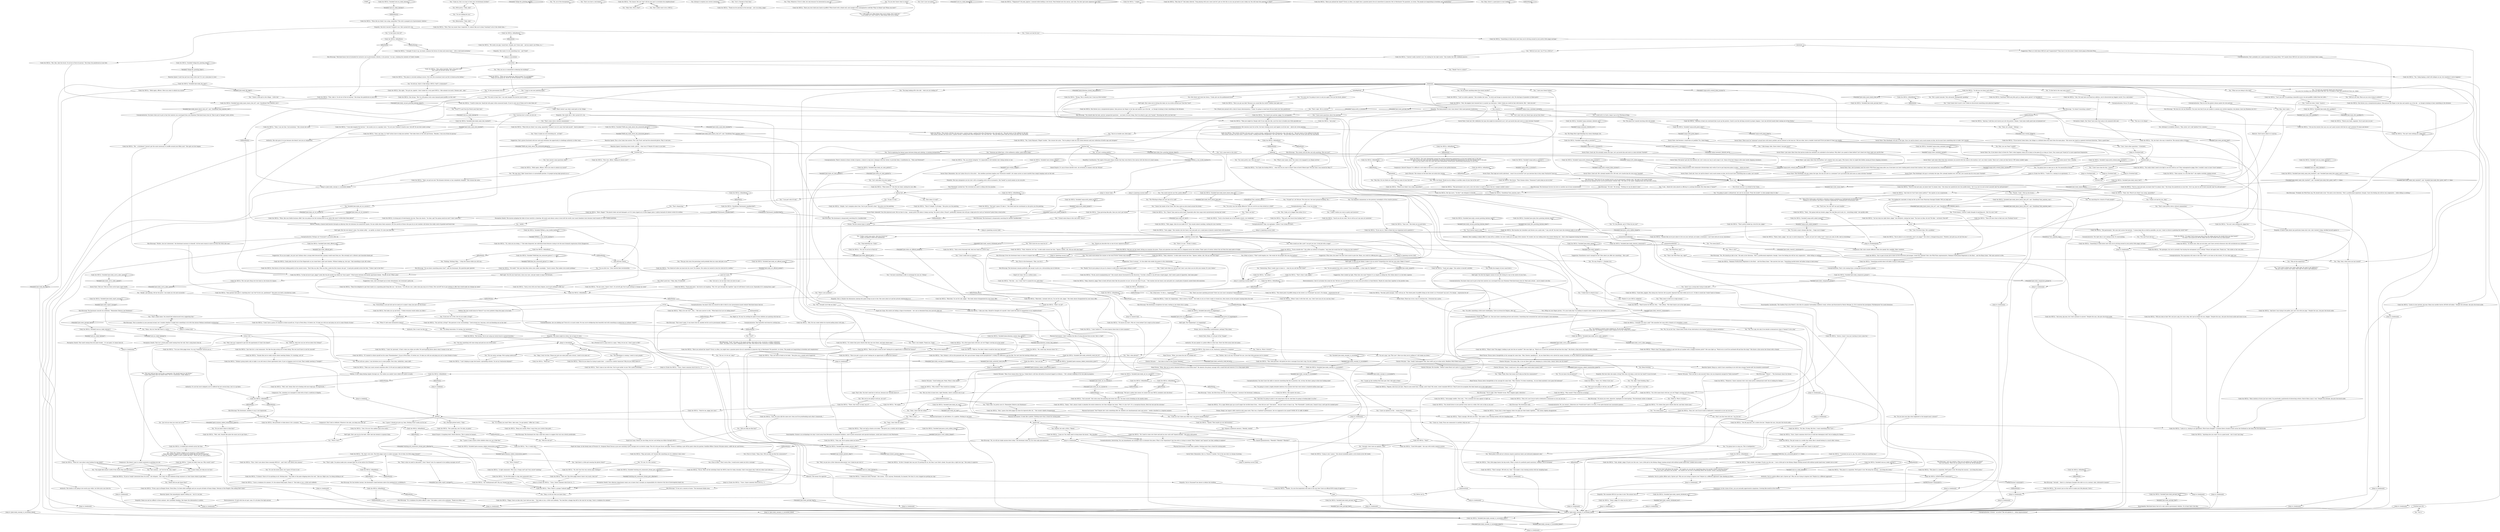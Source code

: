 # PIER / CINDY
# You run across an aspiring graffito artist. She can serve as an introduction to Joyce, and also tells you a little about crime in Martinaise. You can get a brush from her to use on the mother of all walls, and an idea for what to use as paint.
# ==================================================
digraph G {
	  0 [label="START"];
	  1 [label="input"];
	  2 [label="Rhetoric: She means the opposite."];
	  3 [label="Cindy the SKULL: \"I have a weakness for animals. It's the animal-thing again. Damn it.\" She looks at you, a little sad suddenly."];
	  4 [label="Conceptualization: The inspiration will come to her once *hell* is set loose on the streets. It's too calm right now."];
	  5 [label="Cindy the SKULL: \"If you're *really* interested then I'm sorry,\" she whispers, \"but I don't do anti-radiation drugs anymore so I don't know where to get them.\""];
	  6 [label="Cindy the SKULL: Variable[\"TASK.find_the_armoured_gloves\"] == false"];
	  7 [label="Variable[\"TASK.find_the_armoured_gloves\"] == false", shape=diamond];
	  8 [label="!(Variable[\"TASK.find_the_armoured_gloves\"] == false)", shape=diamond];
	  9 [label="Cindy the SKULL: \"Not particularly.\" Her eyes dart across the horizon. \"I wanna keep this as brief as possible, you see. I want to return to painting the world *red*.\""];
	  10 [label="You: \"You'll see. You will *all* see and tremble.\""];
	  11 [label="Cindy the SKULL: \"An *underground cell*? My, my. Sounds big time...\""];
	  12 [label="You: \"Come on, this is no way to treat your revolutionary brother!\""];
	  13 [label="Volition: A cool, damp feeling ripples through you. You realise you needn't have rolled over quite so easily."];
	  14 [label="steban hub"];
	  15 [label="Cindy the SKULL: \"Oh, smart pig, because there *is*...\""];
	  16 [label="Mack Torson: Torson chews thoughtfully at his sausage for some time. \"Hey, Chester, speaking of... do you think Harry ever solved his money situation, or do you think he's gone full hobocop?\""];
	  17 [label="Cindy the SKULL: IsKimHere()"];
	  18 [label="IsKimHere()", shape=diamond];
	  19 [label="!(IsKimHere())", shape=diamond];
	  20 [label="Cindy the SKULL: \"The whole point of graffito being on the street is so *everyone* can see it. No charge -- expression for all.\""];
	  21 [label="You: \"Alright, quit playing, tell me the price. I can make you rich and successful.\""];
	  22 [label="Suggestion: Turn it around -- it's the seller who wields the power in this relationship."];
	  23 [label="Cindy the SKULL: \"Here. Happy?\" The plastic looks sad and damaged, as if it's been ripped out of some bigger piece. A glitzy barnacle of colours covers its surface."];
	  24 [label="Cindy the SKULL: \"Says you.\" She looks you up and down."];
	  25 [label="Cindy the SKULL: \"Suit yourself.\" She tucks away the painting and closes her coat. You hear waves breaking on the nearby shore."];
	  26 [label="Cindy the SKULL: \"Me -- a brickman? I haven't got the snout necessary to snuffle around your filthy yard.\" She spits out her tongue."];
	  27 [label="Jump to: [cindymain]"];
	  28 [label="You: \"So you won't talk about the murder -- but maybe you can tell me something about the murder victim's missing armour?\"\n\"So you won't talk about the murder -- but maybe you can tell us something about the murder victim's missing armour?\""];
	  29 [label="Cindy the SKULL: Variable[\"village.lily_greeting_done\"]"];
	  30 [label="Variable[\"village.lily_greeting_done\"]", shape=diamond];
	  31 [label="!(Variable[\"village.lily_greeting_done\"])", shape=diamond];
	  32 [label="Cindy the SKULL: Variable[\"auto.visited_village\"]"];
	  33 [label="Variable[\"auto.visited_village\"]", shape=diamond];
	  34 [label="!(Variable[\"auto.visited_village\"])", shape=diamond];
	  35 [label="Cindy the SKULL: \"Heh. He was cooler before he started palling about with pigs...\""];
	  36 [label="You: \"I just want to know your name, little lady. No need to get defensive.\"\n\"We just want to know your name, little lady. No need to get defensive.\""];
	  37 [label="Cindy the SKULL: \"Have you got a crush on her? Aching for an opportunity to defend her honour?\""];
	  38 [label="You: \"Yeah, I don't like her either.\""];
	  39 [label="Cindy the SKULL: \"Isn't it part of your job to know all the illustrious personages 'round this shithole? She's the Wild Pines representative. Madame Professional Negotiator in the flesh -- and the flimsy linen.\" Her eyes narrow to slits."];
	  40 [label="Jump to: [cindymain]"];
	  41 [label="Jump to: [cindymain]"];
	  42 [label="You: \"So tell me, what's it like being a SKULL *and* a communist?\""];
	  43 [label="Cindy the SKULL: \"I thought I'd mix it up, you know, summon the forces of crime and social chaos -- with a wall-sized invitation.\""];
	  44 [label="Cindy the SKULL: \"What did you think I was using, aquarelles? This shit is pumped out of government vehicles.\""];
	  45 [label="Jump to: [cindymain]"];
	  46 [label="Cindy the SKULL: \"What'd you think I was using, aquarelles?\""];
	  47 [label="Kim Kitsuragi: \"My fuel oil is for my Kineema. Use your own fuel if you are unable to contain your artistic impulses, but please, leave my Kineema out of it.\""];
	  48 [label="You: \"I'm going to paint a self-portrait, but sort of, you know, *from the inside*, to show people what it's like.\""];
	  49 [label="Savoir Faire: Hmm, doing business with communist dictatorships only works if you've got long-term plans in place... which you don't."];
	  50 [label="Savoir Faire: Good call. He's definitely the type who might be interested in art. Let's go hustle him and score us some extreme *moolah*."];
	  51 [label="Jump to: [Untitled hub]"];
	  52 [label="You: \"Really? You're a miner?\""];
	  53 [label="You: \"I have an opinion on this -- wanna hear it?\" (Proceed.)"];
	  54 [label="Cindy the SKULL: Variable[\"TASK.ask_cindy_about_the_armoured_gloves\"]"];
	  55 [label="Variable[\"TASK.ask_cindy_about_the_armoured_gloves\"]", shape=diamond];
	  56 [label="!(Variable[\"TASK.ask_cindy_about_the_armoured_gloves\"])", shape=diamond];
	  57 [label="Conceptualization: A brush -- an artist? The red splatter is... urban expressionism?"];
	  58 [label="You: \"And there's a little girl wearing the gloves there?\""];
	  59 [label="You: \"No, out of the bourgeoisie.\""];
	  60 [label="Cindy the SKULL: \"So the little piggy is a big, bad communist now...\""];
	  61 [label="Cindy the SKULL: Variable[\"gates.manana_talked_communism_quest\"]"];
	  62 [label="Variable[\"gates.manana_talked_communism_quest\"]", shape=diamond];
	  63 [label="!(Variable[\"gates.manana_talked_communism_quest\"])", shape=diamond];
	  64 [label="You: \"I guess I should just give up, then. Nothing *ever* works out for me.\""];
	  65 [label="You: (With gusto.) \"Oink, oink!\""];
	  66 [label="Cindy the SKULL: \"Wrong. This is exactly how I treat my little brother.\""];
	  67 [label="Mack Torson: Torson chews thoughtfully at his sausage for some time. \"Hey, Chester, I've been wondering... do you think anybody's ever gone full hobocop?\""];
	  68 [label="Jump to: [Cindy the SKULL: \"\"Sure. I know someone who'd love to...\"]"];
	  69 [label="Cindy the SKULL: \"Whoa! Calm it with that shit, cop. I don't have any art you can buy. Geez.\""];
	  70 [label="Cindy the SKULL: \"I don't do 'personal', if that's what you sickos are after. No navel-gazing pieces about what it means to be 'me'.\""];
	  71 [label="Cindy the SKULL: \"What, like your feeble business offer? Are you going to be the turning point in my shitty life story? A little fairy from above?\""];
	  72 [label="Cindy the SKULL: Variable[\"pier.cindy_art_wc_success\"]"];
	  73 [label="Variable[\"pier.cindy_art_wc_success\"]", shape=diamond];
	  74 [label="!(Variable[\"pier.cindy_art_wc_success\"])", shape=diamond];
	  75 [label="Suggestion: Sure, she's all draped up in ironic detachment, but everyone's gotta eat."];
	  76 [label="Jump to: [cindymain]"];
	  77 [label="You: \"No way. Forget it.\" (Chicken out.)"];
	  78 [label="You: \"How would you like a job? I can get you one. A real job with a wage!\""];
	  79 [label="You: \"Let's come back to this later.\""];
	  80 [label="You: \"I don't really have an opinion.\""];
	  81 [label="Savoir Faire: Remember, this isn't about the art or the artist -- this needless purchase implies your *excessive wealth*. Art comes across as more tasteful than simply hanging cash on the wall."];
	  82 [label="Cindy the SKULL: GainTask(\"TASK.ask_little_girl_in_village_about_gloves\")--[[ Variable[ ]]"];
	  83 [label="You: \"I don't know how to put it, but I think we discovered something extra-physical together.\""];
	  84 [label="Cindy the SKULL: \"God, you even talk the same now. Soon you'll be proofreading each other's homework...\""];
	  85 [label="Cindy the SKULL: She nods disdainfully toward the woman performing maintenance on the boat docked next to the pier.\nShe turns her head to face the coast and nods disdainfully toward the woman performing maintenance on the boat docked next to the pier. \nShe turns her head to face the coast and nods disdainfully toward Joyce, performing maintenance on her boat. "];
	  86 [label="ozonnewhorekimhub"];
	  87 [label="You: \"Who is she?\""];
	  88 [label="Cindy the SKULL: \"Pig's not half as dumb as he looks.\" She gives you a stately nod of approval."];
	  89 [label="Cindy the SKULL: \"Pig's not half as dumb as he looks.\" She gives you a stately nod of approval."];
	  90 [label="Cindy the SKULL: \"This place is a sepulcher. We'll paint it red. We bring the raucous -- you bring the sirens.\""];
	  91 [label="Cindy the SKULL: \"You heard your partner, piggy. I'm unstoppable.\""];
	  92 [label="Cindy the SKULL: IsKimHere()"];
	  93 [label="IsKimHere()", shape=diamond];
	  94 [label="!(IsKimHere())", shape=diamond];
	  95 [label="Cindy the SKULL: IsKimHere()"];
	  96 [label="IsKimHere()", shape=diamond];
	  97 [label="!(IsKimHere())", shape=diamond];
	  98 [label="Cindy the SKULL: \"You're a real sad sack, you know that? Go ahead, then.\" She drops the paintbrush at your feet. \"Art it up. Just try not to hurt yourself. And *no self portraits*.\""];
	  99 [label="Cindy the SKULL: Variable[\"pier.cindy_first_greeting_balcony_done\"]"];
	  100 [label="Variable[\"pier.cindy_first_greeting_balcony_done\"]", shape=diamond];
	  101 [label="!(Variable[\"pier.cindy_first_greeting_balcony_done\"])", shape=diamond];
	  102 [label="You: \"I see... blood-clot coins placed as offering to a pulsing threshold. But what does it *mean*?\""];
	  103 [label="You: I could sell it to Garte, hang it up in the Whirling-in-Rags."];
	  104 [label="Cindy the SKULL: Variable[\"XP.find_a_way_inside_harbour\"]"];
	  105 [label="Variable[\"XP.find_a_way_inside_harbour\"]", shape=diamond];
	  106 [label="!(Variable[\"XP.find_a_way_inside_harbour\"])", shape=diamond];
	  107 [label="Cindy the SKULL: \"The streets will flow red once more. A great torrent, rushing down Rue d'Esperance. You wait and see.\" The girl stares at the sailboat by the pier.\n\"The streets will flow red once more. A great torrent, rushing down Rue d'Esperance. You wait and see.\" The girl flicks paint from her brush and onto the wall below.
"];
	  108 [label="You: \"I'm gonna have to take you in, kid. For possession of drugs.\""];
	  109 [label="You: \"Don't you have a real home?\""];
	  110 [label="Cindy the SKULL: \"Does anyone, in a city like this?\" she replies wistfully, looking around."];
	  111 [label="Electrochemistry: To hell with the art part, man. It's all about the high anyway."];
	  112 [label="Rhetoric: She'd never admit to it anyway."];
	  113 [label="Conceptualization: No-no. It's great."];
	  114 [label="Jump to: [cindymain]"];
	  115 [label="Cindy the SKULL: Variable[\"whirling.orb_communist_dream_perc_olfaction\"]"];
	  116 [label="Variable[\"whirling.orb_communist_dream_perc_olfaction\"]", shape=diamond];
	  117 [label="!(Variable[\"whirling.orb_communist_dream_perc_olfaction\"])", shape=diamond];
	  118 [label="Kim Kitsuragi: The lieutenant lets slip a sigh that seems to suggest this turn was utterly predictable."];
	  119 [label="Composure: Don't look so deflated. Whatever she asks, you keep your chin up!"];
	  120 [label="You: (Reluctantly.) \"Oink, oink.\""];
	  121 [label="Cindy the SKULL: \"Be a good pig, now. No oink, no goods.\""];
	  122 [label="Cindy the SKULL: \"Well, well. Seems like we're dealing with one tough pig. I'm impressed...\""];
	  123 [label="Reaction Speed: Hang on, could it have something to do with that strange *inside-talk* the boiadeiro mentioned?"];
	  124 [label="Cindy the SKULL: \"Just not me.\""];
	  125 [label="Kim Kitsuragi: The lieutenant consults his notebook. \"'Remember Dobreva and Abadanaiz'.\""];
	  126 [label="Chester McLaine: \"Good fucking god, Mack. What is that smell?\""];
	  127 [label="Mack Torson: \"What, you mean the one Vic yoinked off...\""];
	  128 [label="You: (Pretend you're a pig stuck in a cage.) \"Help, let me out. I don't want to DIE!\""];
	  129 [label="You: \"I'm sorry to hear that. I can only imagine the horrors you've seen.\""];
	  130 [label="Cindy the SKULL: \"Sure, piggo.\" She reaches into her heavy coat and pulls out a small piece of plastic coated thick with emulsion."];
	  131 [label="Conceptualization: There's tension in these strokes of genius, a desire to step into a dialogue with the viewer, to provoke them. A meditation on... *Sein und Nichtsein*?"];
	  132 [label="Cindy the SKULL: Variable[\"pier.cindy_art_cop\"]"];
	  133 [label="Variable[\"pier.cindy_art_cop\"]", shape=diamond];
	  134 [label="!(Variable[\"pier.cindy_art_cop\"])", shape=diamond];
	  135 [label="Cindy the SKULL: IsKimHere()"];
	  136 [label="IsKimHere()", shape=diamond];
	  137 [label="!(IsKimHere())", shape=diamond];
	  138 [label="You: \"Catch you later, Cindy.\" [Leave.]"];
	  139 [label="Cindy the SKULL: \"I haven't really started it yet. I'm waiting for the right words.\" She studies the wall, suddenly pensive."];
	  140 [label="Cindy the SKULL: \"Fat chance. But you *can* still do your part to revitalize the neighbourhood.\""];
	  141 [label="Cindy the SKULL: She throws you a conspiratorial glance, then presses her finger to her lips and squints up at the sky -- as though straining to hear something in the distance."];
	  142 [label="nohalflighthub"];
	  143 [label="You: \"Is that heavy fuel oil?\""];
	  144 [label="You: \"This has to be illegal.\""];
	  145 [label="You: \"You'd better hand it over.\""];
	  146 [label="Cindy the SKULL: \"Hello again, officers. Have you come to admire my mural?\""];
	  147 [label="You: Attempt to explain your artistic intentions."];
	  148 [label="You: Variable[\"pier.cindy_concept_rc_succeeded\"]"];
	  149 [label="Variable[\"pier.cindy_concept_rc_succeeded\"]", shape=diamond];
	  150 [label="!(Variable[\"pier.cindy_concept_rc_succeeded\"])", shape=diamond];
	  151 [label="Cindy the SKULL: \"Well, if it's for *art*... But...\" Her eyes narrow to slits. \"What kind of art are we talking about?\""];
	  152 [label="You: \"To be honest, I haven't really thought of anything yet... But I'm sure I will.\""];
	  153 [label="Cindy the SKULL: \"Oh, but I'm all out of fuel oil.\""];
	  154 [label="Cindy the SKULL: \"Stop quivering like jello, then you won't get fucked.\""];
	  155 [label="You: \"That's not fair!\""];
	  156 [label="Cindy the SKULL: \"Didn't we all?\""];
	  157 [label="Cindy the SKULL: Variable[\"pier.cindy_savvy_sales_speech\"]"];
	  158 [label="Variable[\"pier.cindy_savvy_sales_speech\"]", shape=diamond];
	  159 [label="!(Variable[\"pier.cindy_savvy_sales_speech\"])", shape=diamond];
	  160 [label="Cindy the SKULL: IsKimHere()"];
	  161 [label="IsKimHere()", shape=diamond];
	  162 [label="!(IsKimHere())", shape=diamond];
	  163 [label="buyer hub"];
	  164 [label="Cindy the SKULL: \"Look at us, coming to an agreement. Who'd have thought?\" A breeze blows strands of hair across her forehead as she leans into the balustrade."];
	  165 [label="Suggestion: She's grown frustrated with her work and welcomes the opportunity to challenge authority in other ways."];
	  166 [label="Cindy the SKULL: \"You really think I need to be high to see the world as art? Poor unimaginative piggy. How I wouldn't want to have *your* peepers.\""];
	  167 [label="You: \"It's not the nicest place, but I guess it'll have to do.\""];
	  168 [label="Empathy: The wannabe-SKULLS are dear to her. The armour less so."];
	  169 [label="Suggestion: What is it with these SKULLS and *cooperation*? They have to be the nicest violent street gang in Revachol West."];
	  170 [label="You: \"Got it. Enough of that then.\""];
	  171 [label="Jump to: [cindymain]"];
	  172 [label="Jump to: [cindymain]"];
	  173 [label="Cindy the SKULL: \"Pigs and moles, eh? Sounds like something out of a children's fairy story.\""];
	  174 [label="Cindy the SKULL: Variable[\"pier.cindy_esprit_sausage\"]"];
	  175 [label="Variable[\"pier.cindy_esprit_sausage\"]", shape=diamond];
	  176 [label="!(Variable[\"pier.cindy_esprit_sausage\"])", shape=diamond];
	  177 [label="Cindy the SKULL: \"How sad. This little piggy doesn't know very much, does he?\""];
	  178 [label="Cindy the SKULL: \"Whatever. I know someone who's into some pretty underground stuff. You're looking for Steban.\""];
	  179 [label="Kim Kitsuragi: \"Not to interfere in your personal errand, but I wonder whether it might have something to do with that phrase Mañana mentioned overhearing.\""];
	  180 [label="Kim Kitsuragi: \"You're right. How *foolish* of me. Won't happen again, detective.\""];
	  181 [label="Chester McLaine: \"Like, *really* hobocopped? Nah, that stuff's just an urban myth, Headless FALN Rider-level stuff...\""];
	  182 [label="Cindy the SKULL: IsKimHere()"];
	  183 [label="IsKimHere()", shape=diamond];
	  184 [label="!(IsKimHere())", shape=diamond];
	  185 [label="Esprit de Corps: Words are one thing, but he's not letting you follow through with it."];
	  186 [label="You: \"Fine. Whatever. I'll let it slide, but only because I'm interested in your art.\""];
	  187 [label="Cindy the SKULL: \"Too bad, pork sausage, I don't sell my art. The whole point of graffito being on the street is so *everyone* can see it. No charge -- expression for all.\""];
	  188 [label="You: \"If you sell me a piece, I can introduce you to some people. Free wine, celebrities, some sniff...\""];
	  189 [label="Cindy the SKULL: \"They'd be delighted to get their hands on a squealing pink thing like you,\" she hisses. \"Cut off your ears, make some pig soup out of them. Now sod off! You've got nothing to offer that would make me change my mind.\""];
	  190 [label="You: \"I do have something to offer in exchange for your art. Money.\""];
	  191 [label="Cindy the SKULL: Variable[\"pier.cindy_squeal\"]"];
	  192 [label="Variable[\"pier.cindy_squeal\"]", shape=diamond];
	  193 [label="!(Variable[\"pier.cindy_squeal\"])", shape=diamond];
	  194 [label="You: \"That's disgusting.\""];
	  195 [label="Cindy the SKULL: \"Not bad! I guess I'll take it.\" She holds back her excitement as she gives you the painting."];
	  196 [label="Kim Kitsuragi: \"Do you know something about that?\" asks the lieutenant. His question goes ignored."];
	  197 [label="Jump to: [painting success hub]"];
	  198 [label="Cindy the SKULL: Variable[\"auto.on_cindy_balcony\"]"];
	  199 [label="Variable[\"auto.on_cindy_balcony\"]", shape=diamond];
	  200 [label="!(Variable[\"auto.on_cindy_balcony\"])", shape=diamond];
	  201 [label="Cindy the SKULL: \"At first I thought that was just Uli putting me on, but then I saw Steb's cheek. You gave him a right love tap.\" She seems to approve."];
	  202 [label="Cindy the SKULL: \"Anyway, I told him you'd never go in for the posters. Shame. I had some really good ones all planned out.\""];
	  203 [label="Cindy the SKULL: \"Will you look at that! He's not just a pig, he's also a dog. Ain't got no bones for you, doggie.\" Despite the sass, she puts the brush aside and turns to you."];
	  204 [label="You: \"Don't use that tone with me. I am the law.\""];
	  205 [label="Cindy the SKULL: \"On a first-name basis with her, are we? Piggy's moving up in the world.\""];
	  206 [label="skullshub"];
	  207 [label="You: \"SKULLS are silly. What are you even trying to achieve?\""];
	  208 [label="Cindy the SKULL: \"Ooh, police brutality. That's the good stuff!\"\n\"And I need an aircraft carrier. So what?\""];
	  209 [label="You: \"So you don't know what to write?\""];
	  210 [label="Cindy the SKULL: \"Thanks. I'm sure the inspiration will come to me now that I have an official RCM stamp of approval.\""];
	  211 [label="Jump to: [cindymain]"];
	  212 [label="You: \"I like public art. Keep doing what you're doing, don't mind me.\"\n\"I love public art! Don't mind us, keep doing what you're doing.\""];
	  213 [label="Cindy the SKULL: \"We rarely see pigs 'round here, though, just Union cads -- and my name's not Mona, so...\""];
	  214 [label="Kim Kitsuragi: \"Fuel?\" He looks at the empty bucket, then back at her, struck by a sudden realization.\n\"Fuel?\" He looks at the 'paint' dripping down the wall, then back at her, struck by a sudden realization."];
	  215 [label="Cindy the SKULL: \"Yeah, fuel. What'd you think I was using, aquarelles?\""];
	  216 [label="Cindy the SKULL: IsKimHere()"];
	  217 [label="IsKimHere()", shape=diamond];
	  218 [label="!(IsKimHere())", shape=diamond];
	  219 [label="You: Can't I just use paint?"];
	  220 [label="Conceptualization: Are you kidding me? Fuel oil is so much cooler. No way you're disfiguring that beautiful wall with something as pedestrian as ordinary *paint*!"];
	  221 [label="You: \"What if I add some interpretive dance?\""];
	  222 [label="You: \"Stop belittling me, Cindy!\""];
	  223 [label="Cindy the SKULL: \"What for?\""];
	  224 [label="Cindy the SKULL: Variable[\"auto.on_cindy_balcony\"]"];
	  225 [label="Variable[\"auto.on_cindy_balcony\"]", shape=diamond];
	  226 [label="!(Variable[\"auto.on_cindy_balcony\"])", shape=diamond];
	  227 [label="Cindy the SKULL: \"You're a real sad sack, you know that? Go ahead, then.\" She drops her paintbrush into the puddle below. \"Art it up. Just try not to hurt yourself. And *no self portraits*.\""];
	  228 [label="You: The Mega Rich Light-Bending Guy seems blindingly rich."];
	  229 [label="Savoir Faire: I got some vibes from that person inside the container you unlocked in the harbour. Why didn't you speak to them before? Let's head over there right now and fix that."];
	  230 [label="Cindy the SKULL: \"We apologize, but we're currently *not buying the entrapment you're selling*. Please call again later. Thank you.\" She smiles at her own joke."];
	  231 [label="Authority: This battle is not going to be worth your while. Let little miss sass here be."];
	  232 [label="Conceptualization: The right idea is not coming to her. It's excruciating."];
	  233 [label="You: \"Okay, so tell me what you know then.\""];
	  234 [label="Esprit de Corps: In the break room of Precinct 41, Sergeant Mack Torson is just now warming a grey sausage over an electric range. The oil in the pan hisses and pops. Torson is dabbing a spot off his pants when his partner, Satellite-Officer Chester McLaine enters, sniffs the air, and frowns..."];
	  235 [label="Cindy the SKULL: She pretends to think about it for a moment. \"No.\""];
	  236 [label="You: \"Is it money you want? Here, take some. I've got plenty.\" (Offer her 5 reál.)"];
	  237 [label="You: \"I'm not oinking for you.\""];
	  238 [label="Cindy the SKULL: \"Wow. That was easier than I expected. It's almost like you've been *wanting* to do it this whole time...\""];
	  239 [label="Cindy the SKULL: \"There, that wasn't so bad, was it?\""];
	  240 [label="Cindy the SKULL: \"Why would I? That would be so boring.\""];
	  241 [label="Mack Torson: \"What, like you've never reheated leftovers in the break room?\" He skewers the greasy sausage with a small fork and removes it to a limp paper plate."];
	  242 [label="You: Keep listening."];
	  243 [label="You: (Turn to Cindy.) \"Okay, then. Will you help me find the communists?\""];
	  244 [label="Cindy the SKULL: \"Don't come at me with that. You've got nuthin' on me. Not a pork scratching.\""];
	  245 [label="You: \"But you feel at home here, right? Besides, there's nowhere else to go.\""];
	  246 [label="Cindy the SKULL: Variable[\"pier.cindy_art_offered_money\"]"];
	  247 [label="Variable[\"pier.cindy_art_offered_money\"]", shape=diamond];
	  248 [label="!(Variable[\"pier.cindy_art_offered_money\"])", shape=diamond];
	  249 [label="Suggestion: She's locked up tight. What does she want? Maybe it's as simple as asking her. But whine about it so she feels superior."];
	  250 [label="Cindy the SKULL: Variable[\"pier.cindy_squeal_chickened_out\"]"];
	  251 [label="Variable[\"pier.cindy_squeal_chickened_out\"]", shape=diamond];
	  252 [label="!(Variable[\"pier.cindy_squeal_chickened_out\"])", shape=diamond];
	  253 [label="You: \"Let's talk about the price again.\""];
	  254 [label="Physical Instrument: It looks like a palette. Nothing more than a board for mixing paint."];
	  255 [label="Cindy the SKULL: \"Yeah, whatever, Art Cop.\" A wide smile crosses her face. \"Spaces, bodies, shit. Hit me with that lingo!\""];
	  256 [label="Cindy the SKULL: \"*Signature*? Oh yeah, pigster. I sneezed while holding a wet brush. Paint flecked onto the canvas, and voila. You don't get more signature than that.\""];
	  257 [label="Half Light: Is that all she thinks it takes to be an artist? Outperform her with her own style. Make it *yours*."];
	  258 [label="Cindy the SKULL: She hisses at the boat rocking gently on the coastal waves. \"She'd flay my skin. Wear me like a mink the first chance she got.\" A mad grin spreads across her face. \"Unless I got to her first.\""];
	  259 [label="Jump to: [cindymain]"];
	  260 [label="Cindy the SKULL: \"Sure, any time. Us *shit* artists have to help one another.\" She looks down at the wall and frowns. \"Besides, I was out of fuel oil anyway.\""];
	  261 [label="Cindy the SKULL: \"Hello again, officers. Have you come to admire my mural?\""];
	  262 [label="Cindy the SKULL: \"Ask away, pig man, but I don't promise to answer.\" Despite the sass, she puts the brush aside."];
	  263 [label="Cindy the SKULL: \"On a first-name basis with her, are we? Piggy's moving up in the world.\""];
	  264 [label="Empathy: The bemusement in her voice doesn't fully mask genuine tenderness."];
	  265 [label="You: (Get closer and stare her down.) \"Cindy, give me the goddamned brush.\""];
	  266 [label="You: (Stand your ground with a look of weary determination.) \"Cindy, I'm going to stand here till you hand over that paintbrush.\""];
	  267 [label="Cindy the SKULL: \"But, fine, take the brush. I'm all out of fuel oil anyway.\" She drops the paintbrush at your feet."];
	  268 [label="You: \"That's some pretty clever cultural commentary.\""];
	  269 [label="Cindy the SKULL: \"Something to think about next time you're driving around in your pretty little piggy carriage.\""];
	  270 [label="Conceptualization: You know what you've got in that fuel canister you scavenged from your Kineema? Red-dyed heavy fuel oil. Paint and a brush -- you're ready to do this."];
	  271 [label="Cindy the SKULL: \"Uh, what are you doing...?\" She looks disgusted, her individual facial features racing to be the most dramatic expression of her disapproval."];
	  272 [label="Savoir Faire: I got some vibes from the harbour. Let's explore that area again. Who knows what we might find hidden among all those shipping containers."];
	  273 [label="Cindy the SKULL: Variable[\"cargo.crane_container_moved\"]"];
	  274 [label="Variable[\"cargo.crane_container_moved\"]", shape=diamond];
	  275 [label="!(Variable[\"cargo.crane_container_moved\"])", shape=diamond];
	  276 [label="You: \"You're in trouble now, little lady!\""];
	  277 [label="You: \"Does it make you see everything all... art-like?\""];
	  278 [label="Empathy: She really did it. She's proud of it, too."];
	  279 [label="Jump to: [cindymain]"];
	  280 [label="You: \"Wait -- don't you wanna know how I knew to ask you?\""];
	  281 [label="Cindy the SKULL: \"Oh, that's very nice. The little piggy wants to make sausages. Out of what, his little piggy friends?\""];
	  282 [label="Cindy the SKULL: \"Wow. There's a proper *radical* piggy.\""];
	  283 [label="Cindy the SKULL: \"Sure. I know someone who'd love to talk that ideological stuff. You're looking for Steban.\""];
	  284 [label="Half Light: She's got you by the balls, chief. And she intends to squeeze them."];
	  285 [label="Encyclopedia: Incidentally, 'The Saddest Pig in the World' is the title of a popular Gottwaldian children's book, written and illustrated by Moritz Metzger. In '26 it received the prestigious *Kritikerpreis* for youth literature."];
	  286 [label="Jump to: [oinkhub]"];
	  287 [label="Kim Kitsuragi: \"*Ahem*...\" The lieutenant clears his throat."];
	  288 [label="nokimtalkedtomanana"];
	  289 [label="Cindy the SKULL: A strong gust of wind knocks into her. Then she shouts: \"So what, pig? You gonna mock me now? I don't need this.\""];
	  290 [label="Conceptualization: Interesting. You can immediately see multiple ways to interpret this piece. What is the *experience* that the artist is trying to create? What *bodies* and *spaces* are they seeking to explore?"];
	  291 [label="You: (Turn to the lieutenant.) \"Kim, you do it.\""];
	  292 [label="Jump to: [painting success hub]"];
	  293 [label="You: \"The Whirling-in-Rags just lost one of its staff.\""];
	  294 [label="Cindy the SKULL: IsKimHere()"];
	  295 [label="IsKimHere()", shape=diamond];
	  296 [label="!(IsKimHere())", shape=diamond];
	  297 [label="Cindy the SKULL: Variable[\"pier.cindy_offered_job\"]"];
	  298 [label="Variable[\"pier.cindy_offered_job\"]", shape=diamond];
	  299 [label="!(Variable[\"pier.cindy_offered_job\"])", shape=diamond];
	  300 [label="Cindy the SKULL: Variable[\"pier.cindy_know_heavy_fuel_oil\"]"];
	  301 [label="Variable[\"pier.cindy_know_heavy_fuel_oil\"]", shape=diamond];
	  302 [label="!(Variable[\"pier.cindy_know_heavy_fuel_oil\"])", shape=diamond];
	  303 [label="You: \"Well, we got into a little *physical altercation*, but I think he got over it.\""];
	  304 [label="Cindy the SKULL: \"Anyway, at least you convinced him to put up the posters. Good to see the old king covered in proper slogans. I saw one old bird nearly faint coming out of the Frittte.\""];
	  305 [label="Cindy the SKULL: IsKimHere()"];
	  306 [label="IsKimHere()", shape=diamond];
	  307 [label="!(IsKimHere())", shape=diamond];
	  308 [label="Cindy the SKULL: \"Listen to your partner, pig man. Keep your grubby hooves off little old ladies.\" Despite the attitude, she puts the brush aside."];
	  309 [label="You: \"Pissf****t and Fuck the World send their best.\""];
	  310 [label="Cindy the SKULL: \"Ooh, the piggies have learned how to saunter up staircases. I didn't think you could do that with hooves. But -- here you are.\""];
	  311 [label="Cindy the SKULL: IsKimHere()"];
	  312 [label="IsKimHere()", shape=diamond];
	  313 [label="!(IsKimHere())", shape=diamond];
	  314 [label="Rhetoric: She's making a valiant effort to come off as a nihilist, but she's really just an angry little commie. No wonder she was talking about the streets flowing red -- that's what happened during the Revolution."];
	  315 [label="Cindy the SKULL: \"Or what? You'll shoot me down from this ledge and pry the bucket from my dead hands?\"\n\"Or what? You'll push me off this ledge and pry the bucket from my dead hands?\""];
	  316 [label="Cindy the SKULL: \"You ain't seen nothing yet, piggy-boo.\""];
	  317 [label="Jump to: [cindymain]"];
	  318 [label="Cindy the SKULL: Variable[\"pier.cindy_percept_fuel\"]"];
	  319 [label="Variable[\"pier.cindy_percept_fuel\"]", shape=diamond];
	  320 [label="!(Variable[\"pier.cindy_percept_fuel\"])", shape=diamond];
	  321 [label="You: \"Okay, I won't do that. Please just give me some paint and a brush. I need to do some art.\""];
	  322 [label="You: \"I'm doing renovation. It's boring, but necessary.\""];
	  323 [label="Cindy the SKULL: She looks you up and down. \"I think everyone would rather you didn't.\""];
	  324 [label="Cindy the SKULL: \"Sounds like you're just about to live out your self pity, not make a statement. I can't have shit art on my conscience.\""];
	  325 [label="You: \"But I thought you'd like my idea!\""];
	  326 [label="You: \"Nothing. Nothing! Khm...\" (Stop the sneeze while you still can.)"];
	  327 [label="Kim Kitsuragi: The lieutenant furrows his brow at another one of your eccentricisms."];
	  328 [label="You: This place isn't exactly bursting with rich people."];
	  329 [label="Savoir Faire: And become a small-time art peddler? No, think bigger."];
	  330 [label="Cindy the SKULL: Variable[\"cargo.mrlb_is_investor\"]"];
	  331 [label="Variable[\"cargo.mrlb_is_investor\"]", shape=diamond];
	  332 [label="!(Variable[\"cargo.mrlb_is_investor\"])", shape=diamond];
	  333 [label="You: \"We cops don't *like* closed doors or unreachable perches. Or people having high ground on us.\""];
	  334 [label="Jump to: [pier.cindy_concept_rc_succeeded_failed]"];
	  335 [label="Cindy the SKULL: \"They just might be. Rough stuff. If you take the ride, you'd be wise to buckle your little pig-belly up.\""];
	  336 [label="Physical Instrument: I don't condone the idea of using physical force on her. She's a *girl*."];
	  337 [label="Conceptualization: Damn, it was too strong."];
	  338 [label="Cindy the SKULL: \"Let me stop you right there, piggy,\" she interjects, raising her hand. \"You have no idea, do you? No idea -- no brush. Fuck off.\""];
	  339 [label="Cindy the SKULL: The girl erupts in a cackle that seems like it should belong to a much older woman..."];
	  340 [label="You: \"Who's Steban?\""];
	  341 [label="You: \"Does this 'Steban' happen to go around in a white jacket?\"\n\"Does this 'Steban' happen to go around in a jacket like the one I'm wearing?\"\n\"Does this 'Steban' happen to have a jacket like this?\" (Show her the white jacket.)"];
	  342 [label="Inland Empire: A laughing skull. Death hilarious. This is gonna be baaaad..."];
	  343 [label="Jump to: [oinkhub]"];
	  344 [label="Cindy the SKULL: \"Poke your snout around sometime after 22.00 and you might just find them.\""];
	  345 [label="Cindy the SKULL: \"If I wanted to whore myself out for some *Nasenbonbon*, I'd go to Porta Rosa. Or better yet, I'd take you with me and pimp you out to some friends of mine.\""];
	  346 [label="Cindy the SKULL: \"No one cares, I know I don't. So sod off, pig! You've got nothing to change my mind.\""];
	  347 [label="Cindy the SKULL: \"Good call, piggo.\" She smiles to herself, satisfied."];
	  348 [label="You: \"An exquisite commentary on the precious serendipity of the creative process.\""];
	  349 [label="You: \"I have more questions about the painting.\""];
	  350 [label="You: \"They seem to hold you in high esteem.\""];
	  351 [label="Jump to: [cindymain]"];
	  352 [label="Cindy the SKULL: \"It's where they grow whores like that one over there, and their whore men.\""];
	  353 [label="You: \"Fumes are bad for you, okay.\""];
	  354 [label="Cindy the SKULL: \"The government uses such a nice red colour to mark its heavy fuel oil. I simply couldn't resist.\""];
	  355 [label="Cindy the SKULL: Variable[\"pier.joyce_cyclo_caillou_island\"]"];
	  356 [label="Variable[\"pier.joyce_cyclo_caillou_island\"]", shape=diamond];
	  357 [label="!(Variable[\"pier.joyce_cyclo_caillou_island\"])", shape=diamond];
	  358 [label="Cindy the SKULL: She hunches her shoulders and throws you a grim look. \"I say, sod off. You don't have the technical skills to do that.\""];
	  359 [label="You: \"To crush a man's dreams like that... I hope you're happy.\""];
	  360 [label="Cindy the SKULL: Variable[\"cargo.mrlb_wcheck_done_success\"]"];
	  361 [label="Variable[\"cargo.mrlb_wcheck_done_success\"]", shape=diamond];
	  362 [label="!(Variable[\"cargo.mrlb_wcheck_done_success\"])", shape=diamond];
	  363 [label="You: \"I found some drugs in the coal room. Yours?\""];
	  364 [label="Volition: But that would mean he *doesn't* say every pathetic thing that pops in his head."];
	  365 [label="You: \"*Grand* art. Art DeLuxe. The artsy-est, the most ground breaking, the...\""];
	  366 [label="You: \"My nose told me that you're also a communist. We should team up, join forces.\"\n\"I know deep down that you bleed white. You're a communist, Cindy. Admit it.\""];
	  367 [label="You: \"Wait, how am I supposed to get into the apartments if I don't live there?\""];
	  368 [label="You: \"Hmm, why do I feel like there's a catch...\""];
	  369 [label="You: \"Oh, right. Good thinking, Kim.\""];
	  370 [label="Electrochemistry: I bet it's all about the scene for her. Tell her you can introduce her to some artsy jet-setters in Saint-Batiste. Maybe do some lines together in the powder room."];
	  371 [label="You: \"Come on! Isn't there any other way I can prove myself worthy?\""];
	  372 [label="Jump to: [painting success hub]"];
	  373 [label="You: \"You could work for me! Be a police officer.\""];
	  374 [label="Cindy the SKULL: \"It's a sign! Better pay up or you'll anger the terrible beast from... what did you say?\" She knows -- she just wants to ham it up. \"The *threshold*. Careful now, I heard it has a soft spot for smoked pork.\""];
	  375 [label="Cindy the SKULL: Her lips move. \"On fire?\" she whispers to herself."];
	  376 [label="Cindy the SKULL: \"I watched you go in, pig. You aren't telling me anything new.\""];
	  377 [label="Cindy the SKULL: \"Nice vest, officer. Taking art classes now?\""];
	  378 [label="You: \"Let's start with your blood type and go from there.\""];
	  379 [label="You: \"Maybe it's just SKULL solidarity.\""];
	  380 [label="You: \"That's the Wild Pines rep, right?\""];
	  381 [label="Kim Kitsuragi: \"Yes. We should go talk to her.\" He nods in her direction. \"She's a professional negotiator, though. I have the feeling she will be very cooperative -- while telling us nothing.\""];
	  382 [label="Kim Kitsuragi: \"Probably the Wild Pines rep. We should talk to her.\" He nods in her direction. \"She's a professional negotiator, though. I have the feeling she will be very cooperative -- while telling us nothing.\""];
	  383 [label="Cindy the SKULL: \"Have you noticed the *quiet?* Every so often, you might hear a gunshot pierce the air somewhere in Jamrock. But in Martinaise? No gunshots, no sirens. The people are languishing in boredom and complacency.\""];
	  384 [label="Kim Kitsuragi: \"That wasn't paint. It was heavy fuel oil, marked red for use by government vehicles.\""];
	  385 [label="Jump to: [cindymain]"];
	  386 [label="Cindy the SKULL: Variable[\"pier.cindy_second_greeting_balcony_done\"]"];
	  387 [label="Variable[\"pier.cindy_second_greeting_balcony_done\"]", shape=diamond];
	  388 [label="!(Variable[\"pier.cindy_second_greeting_balcony_done\"])", shape=diamond];
	  389 [label="Composure: Her voice sounds different when she speaks this candidly. Older somehow."];
	  390 [label="fuckeduphub"];
	  391 [label="Jump to: [fuckeduphub]"];
	  392 [label="Jump to: [cindymain]"];
	  393 [label="Esprit de Corps: His words are hiding a tinge of excitement -- he's not so detached from your pursuits after all."];
	  394 [label="Savoir Faire: That blindingly rich guy seems the type, the one you met in a container? Let's go hustle him and score us some extreme *moolah*."];
	  395 [label="Jump to: [buyer hub]"];
	  396 [label="Savoir Faire: We haven't got into the harbour yet. Let's worm our way in and scope it out. Some of the best things in life come inside shipping containers."];
	  397 [label="You: \"Hep. Yeah, when were you last tested?\""];
	  398 [label="Jump to: [Untitled hub]"];
	  399 [label="Cindy the SKULL: \"Shoot, piggy. It's what you do, isn't?\""];
	  400 [label="Composure: She doesn't want to sound surprised at anything you say."];
	  401 [label="Cindy the SKULL: \"Well, well. Sounds like quite the snout you've got there...\""];
	  402 [label="Cindy the SKULL: \"I might.\""];
	  403 [label="You: \"Will you tell me?\""];
	  404 [label="Untitled hub"];
	  405 [label="Cindy the SKULL: \"Sounds like you're really serious about meeting Steban. It's touching, sort of.\""];
	  406 [label="Jump to: [steban hub]"];
	  407 [label="You: \"That's really dumb. You should feel embarrassed even suggesting that.\""];
	  408 [label="You: \"I was *totally* about to say that.\""];
	  409 [label="Kim Kitsuragi: The lieutenant nods."];
	  410 [label="Cindy the SKULL: \"That's enough. Off with you, then.\" She makes a lazy shooing motion with her dangling hand."];
	  411 [label="Cindy the SKULL: \"Sorry, even with your fancy degree, you've got nothing to offer me.\""];
	  412 [label="push her more"];
	  413 [label="Cindy the SKULL: \"Blah-blah. I already told you, I'm not for sale, piggo.\" She looks almost disappointed by your lousy offer."];
	  414 [label="Kim Kitsuragi: Even the lieutenant leans in closer to inspect the work."];
	  415 [label="Cindy the SKULL: \"Well, piggo, what do you make of it?\" She sounds almost mocking, waiting for your reaction."];
	  416 [label="Cindy the SKULL: \"Yeah, whatever.\" A wide smile crosses her face. \"Spaces, bodies, shit. Hit me with that lingo!\""];
	  417 [label="You: \"The guy who owns the pawnshop could probably find you some odd jobs to do.\""];
	  418 [label="Cindy the SKULL: \"I think you mean *boring*.\" She scowls. \"Can't anyway. Technically, I'm banned. Not that it's ever stopped me getting my cigs.\""];
	  419 [label="Authority: You're a police officer and a *grown up*. Why are you trying to impress her? Maybe try a different approach? Like climbing up there..."];
	  420 [label="Cindy the SKULL: \"What do I care about some fucking tin egg shells?\""];
	  421 [label="Jump to: [cindymain]"];
	  422 [label="You: \"He's a good comrade. Very advanced, ideologically speaking.\""];
	  423 [label="You: \"Yeah, he's alright.\" (Shrug.)"];
	  424 [label="Jump to: [cindymain]"];
	  425 [label="Jump to: [pier.cindy_concept_rc_succeeded_failed]"];
	  426 [label="cindymain"];
	  427 [label="Cindy the SKULL: \"Good idea, piggies. Run along now, fuck her shit up good. Impound that boat while you're at it. I'd like to watch her *swim* back to Ozonne.\""];
	  428 [label="Cindy the SKULL: \"Oh, but that's the way it should be. The natural order of things.\""];
	  429 [label="You: \"I made up the sending their best part. But I did talk to them.\""];
	  430 [label="Conceptualization: They do say the painter always paints his own portrait."];
	  431 [label="You: \"Cindy, I need some paint. And your brush too.\"\n\"Cindy, I'm going to need your paintbrush.\""];
	  432 [label="You: \"I'm sorry, was the image offensive? Did you survive an avian attack as a child?\""];
	  433 [label="Conceptualization: You know what you should be able to find in your government-issued vehicle? Red-dyed heavy fuel oil."];
	  434 [label="Kim Kitsuragi: \"Perfect, she isn't interested,\" the lieutenant murmurs to himself, \"all the more reason to move on from this little side task.\""];
	  435 [label="Cindy the SKULL: \"Was that it?\" She looks relieved. \"Stop playing with your snout and let's get on with this so you can go back to your stinky sty. You still want this painting or what?\""];
	  436 [label="Jump to: [painting success hub]"];
	  437 [label="Perception (Smell): The mucous gripping the sides of your nostrils is cheering. All scents and odours seem to have left the world; your nasal chambers have become wind tunnels of *very* ticklish particles."];
	  438 [label="Kim Kitsuragi: The lieutenant is desperately searching for another handkerchief."];
	  439 [label="Savoir Faire: That high-net-worth individual -- wasn't he an investor? Let's go convince him to buy some *exclusive* local art."];
	  440 [label="Cindy the SKULL: Variable[\"cargo.mrlb_asked_money\"]"];
	  441 [label="Variable[\"cargo.mrlb_asked_money\"]", shape=diamond];
	  442 [label="!(Variable[\"cargo.mrlb_asked_money\"])", shape=diamond];
	  443 [label="Cindy the SKULL: Variable[\"cargo.mrlb_wcheck_done_success\"]"];
	  444 [label="Variable[\"cargo.mrlb_wcheck_done_success\"]", shape=diamond];
	  445 [label="!(Variable[\"cargo.mrlb_wcheck_done_success\"])", shape=diamond];
	  446 [label="Jump to: [Cindy the SKULL: \"\"Look at us, coming to an agreement...\"]"];
	  447 [label="Cindy the SKULL: \"In which case, they are not mine, and I have several witnesses who will corroborate my statement.\""];
	  448 [label="Cindy the SKULL: \"Fine. I don't care about those wannabe-SKULLS -- and I don't care about your armour.\""];
	  449 [label="You: (Turn to Kim.) \"Don't worry, Kim. I would never make you into a sausage.\""];
	  450 [label="You: \"I guess it does sound a little childish when you say it like that.\""];
	  451 [label="Cindy the SKULL: \"Oink for me, piggy. Just once.\""];
	  452 [label="Authority: It's not the worst indignity you've suffered the last several days, but it is up there."];
	  453 [label="Authority: But it won't be this one."];
	  454 [label="You: \"Wait, what phrase?\""];
	  455 [label="You: (Step back.) \"Is this a... happening?\""];
	  456 [label="Kim Kitsuragi: \"No, we will not shake anyone down today,\" the lieutenant clears up, his voice calm and measured."];
	  457 [label="You: (Squeal a moderate amount.) \"Reeehk, reeehk!\""];
	  458 [label="squeal hub"];
	  459 [label="Hand/Eye Coordination: The angle of the paint drops reveals that they were fired at the canvas with the force of a hand cannon."];
	  460 [label="Cindy the SKULL: \"Damn.\" She's almost ready to abandon the entire endeavour, but then changes her mind. \"Well, it's also *art*. It's a conceptual illusion. Both the tool and the outcome.\""];
	  461 [label="Jump to: [cindymain]"];
	  462 [label="Cindy the SKULL: Variable[\"auto.on_cindy_balcony\"]"];
	  463 [label="Variable[\"auto.on_cindy_balcony\"]", shape=diamond];
	  464 [label="!(Variable[\"auto.on_cindy_balcony\"])", shape=diamond];
	  465 [label="Cindy the SKULL: \"I don't believe it. I've never known those boys to have manners.\""];
	  466 [label="You: \"You mean Joyce?'"];
	  467 [label="You: \"Why all the negativity?\""];
	  468 [label="Kim Kitsuragi: \"You should take the lead, ask her unexpected questions -- you know, do your thing. Don't be afraid to get a bit *wacky*. Throwing her off is our best bet.\""];
	  469 [label="Cindy the SKULL: \"Have you noticed the *quiet?* Every so often, you might hear a gunshot pierce the air somewhere in Jamrock. But in Martinaise? No gunshots, no sirens. The people are languishing in boredom and complacency.\""];
	  470 [label="Cindy the SKULL: \"This place is a sepulcher. We'll paint it red. We bring the raucous -- you bring the sirens.\""];
	  471 [label="Cindy the SKULL: \"What are you gonna do, climb up here? I'm unstoppable.\"\n\"What are you gonna do, throw me off the balcony? I'm unstoppable.\""];
	  472 [label="Cindy the SKULL: \"This place is severely lacking in havoc. Not even the occasional trash can fire to break up the tedium.\""];
	  473 [label="Half Light: How come you're letting this baby rat run circles around you? End this *now*."];
	  474 [label="Cindy the SKULL: \"Fine, take it, I'm all out of fuel oil anyway.\" She drops the paintbrush at your feet."];
	  475 [label="Cindy the SKULL: \"What did you think I was using, aquarelles? Sucked it out of a cop's fuel tank myself -- back in Jamrock.\""];
	  476 [label="Cindy the SKULL: \"You ain't seen nothing yet, piggy-boo.\""];
	  477 [label="Jump to: [cindymain]"];
	  478 [label="Cindy the SKULL: Variable[\"pier.cindy_percept_fuel\"]"];
	  479 [label="Variable[\"pier.cindy_percept_fuel\"]", shape=diamond];
	  480 [label="!(Variable[\"pier.cindy_percept_fuel\"])", shape=diamond];
	  481 [label="You: \"Everything is sad and shit and we need art to make it okay. Just give me the brush.\""];
	  482 [label="Jump to: [cindymain]"];
	  483 [label="You: What about Joyce? She's wealthy."];
	  484 [label="You: Okay, where's a good place to start looking?"];
	  485 [label="Cindy the SKULL: Variable[\"cargo.container_rhetoric_wc\"]"];
	  486 [label="Variable[\"cargo.container_rhetoric_wc\"]", shape=diamond];
	  487 [label="!(Variable[\"cargo.container_rhetoric_wc\"])", shape=diamond];
	  488 [label="Cindy the SKULL: Variable[\"cargo.mrlb_asked_money\"]"];
	  489 [label="Variable[\"cargo.mrlb_asked_money\"]", shape=diamond];
	  490 [label="!(Variable[\"cargo.mrlb_asked_money\"])", shape=diamond];
	  491 [label="You: [Leave.]"];
	  492 [label="You: \"I don't have time for this.\" [Leave.]"];
	  493 [label="You: \"Cool. I have other questions.\" (Conclude.)"];
	  494 [label="Untitled hub (02)"];
	  495 [label="Cindy the SKULL: \"Piggy, I have no idea why I just told you that...\" She looks at you, a little sad suddenly. \"You look like a shaggy dog left in the rain for too long. I have a weakness for animals.\""];
	  496 [label="Cindy the SKULL: \"I think you didn't hear me. Why would I care?\""];
	  497 [label="Cindy the SKULL: \"He might.\""];
	  498 [label="You: \"But you're not going to tell me, are you?\""];
	  499 [label="Cindy the SKULL: \"Now, let's see if you're half as dedicated a communist as you say you are...\""];
	  500 [label="Cindy the SKULL: Variable[\"plaza.kineema_money_beg_option\"]"];
	  501 [label="Variable[\"plaza.kineema_money_beg_option\"]", shape=diamond];
	  502 [label="!(Variable[\"plaza.kineema_money_beg_option\"])", shape=diamond];
	  503 [label="You: \"I'm looking to acquire some original art. Do you have anything?\"\n\"It's your lucky day! I'm looking to acquire some original art by the *crème de la crème*.\""];
	  504 [label="You: \"Both police work and art criticism require analytical talent and informed judgement calls.\""];
	  505 [label="Jump to: [cindymain]"];
	  506 [label="Suggestion: What does she need? You don't have much to give her. Hmm, you could try offering her a job."];
	  507 [label="You: (Point at Joyce.) \"*She* could employ you. She works for the people who own the harbour.\""];
	  508 [label="You: \"I know the leader of the Union. Bet they need an extra hand around the docks.\""];
	  509 [label="Cindy the SKULL: \"Oh really?\" Her eyes flash like stolen coins under moonlight. \"Good to know. That makes even easier pickings.\""];
	  510 [label="Cindy the SKULL: \"Ugh, alright, sad piggy. I'll give you this one -- I saw a little girl in the fishing village running around with military-grade hand-wear. Looked cute as hell.\""];
	  511 [label="Cindy the SKULL: \"So did you two fancy each other?\""];
	  512 [label="Cindy the SKULL: \"Stop, pig. You're gonna make me heave...\""];
	  513 [label="Cindy the SKULL: IsKimHere()"];
	  514 [label="IsKimHere()", shape=diamond];
	  515 [label="!(IsKimHere())", shape=diamond];
	  516 [label="ozonnewhorenokimhub"];
	  517 [label="Encyclopedia: Ozonne is an archipelago two days' travel away from Revachol. Its moneyed residents, used to posh restaurants and upscale boutiques, rarely have reason to visit Martinaise."];
	  518 [label="Jump to: [cindymain]"];
	  519 [label="Kim Kitsuragi: \"Let's be realistic. What are you going to do, climb up there?\"\n\"Let's be realistic. What are you going to do, throw her off the balcony?\""];
	  520 [label="Kim Kitsuragi: \"Oh well.\" He shrugs. \"Nothing we can do about it now.\""];
	  521 [label="You: \"For art. It's for art, okay?\""];
	  522 [label="Cindy the SKULL: \"I ain't helping no pigs fool honest, upstanding citizens. I'm not an *antisocial element*.\""];
	  523 [label="You: \"I didn't realize you were so petty and insecure.\""];
	  524 [label="Cindy the SKULL: \"Your partner here gets it. Anything else I can *not* do for you, gentlemen?\" She gives you both a mischievous smile."];
	  525 [label="Cindy the SKULL: \"Anything else you want? I'm in a good mood -- but it won't last long.\""];
	  526 [label="Cindy the SKULL: Variable[\"auto.on_cindy_balcony\"]"];
	  527 [label="Variable[\"auto.on_cindy_balcony\"]", shape=diamond];
	  528 [label="!(Variable[\"auto.on_cindy_balcony\"])", shape=diamond];
	  529 [label="Cindy the SKULL: \"Had a battery of tests just last week. I'm practically a patchwork of interesting critters. Kind of like a man o' war.\" Despite the attitude, she puts the brush aside."];
	  530 [label="Jump to: [pier.cindy_concept_rc_succeeded_failed]"];
	  531 [label="Jump to: [cindymain]"];
	  532 [label="You: \"Where did you get these then?\""];
	  533 [label="You: \"Do you have any idea what happened to the hanged man's armour?\""];
	  534 [label="You: \"I'm searching for a bunch of *mole people*.\""];
	  535 [label="You: (Through gritted teeth.) \"Oink.\""];
	  536 [label="Cindy the SKULL: IsKimHere()"];
	  537 [label="IsKimHere()", shape=diamond];
	  538 [label="!(IsKimHere())", shape=diamond];
	  539 [label="You: \"Hold on, what else can you tell me about this Steban?\""];
	  540 [label="You: \"Do you know the passphrase?\""];
	  541 [label="Cindy the SKULL: \"Guess this is what happens when two pigs put their heads together...\" She seems slightly disappointed."];
	  542 [label="Cindy the SKULL: \"Why would I? That would be so boring.\""];
	  543 [label="Chester McLaine: \"Now you got to ask yourself, Mack. Are you desperate enough for *hobo mustard*?\""];
	  544 [label="Half Light: The *happening*, it's happening!!"];
	  545 [label="Savoir Faire: There has to be a way to convince her... Everyone has a price."];
	  546 [label="Cindy the SKULL: \"I thought you were a pig?\" She squashes her nose with a thumb so it resembles a snout."];
	  547 [label="Cindy the SKULL: \"I don't have a price. If I wanted to whore myself out, I'd go to Porta Rosa. Or better yet, I'd take you with me and pimp you out to some friends of mine.\""];
	  548 [label="Empathy: This place might be rotten, but at least it's hers."];
	  549 [label="Cindy the SKULL: \"'I can only imagine the horrors,'\" she mocks you in a squeaky voice. \"I'm not your Channel 8 charity case. Sod off! No one here needs saving.\""];
	  550 [label="You: (Don't push her.) \"Okay, okay. I'll back off.\""];
	  551 [label="You: \"I don't care what you sell me and I don't care what you do with your money. It's your choice.\""];
	  552 [label="You: (Squeal ignominiously.) \"*Reeehk!* *Reeehk!* *Reeehk!*\""];
	  553 [label="Jump to: [squeal hub]"];
	  554 [label="Cindy the SKULL: \"Awww, c'mon! I was just starting to have some fun.\""];
	  555 [label="Cindy the SKULL: Variable[\"pier.cindy_art_seen_palette\"]"];
	  556 [label="Variable[\"pier.cindy_art_seen_palette\"]", shape=diamond];
	  557 [label="!(Variable[\"pier.cindy_art_seen_palette\"])", shape=diamond];
	  558 [label="You: \"It's just a mixing palette.\""];
	  559 [label="Pain Threshold: Lowball her. The wretched are used to rolling with the punches."];
	  560 [label="Cindy the SKULL: \"Oh, I *know* they need an extra hand. Especially after that cargo went mysteriously missing last week.\""];
	  561 [label="Conceptualization: You know what you've got in that fuel canister you scavenged from your Kineema? Red-dyed heavy fuel oil. Time to get to *proper* work, artiste."];
	  562 [label="You: \"Isn't armour... art? Art for the, uhm, body?\""];
	  563 [label="Jump to: [cindymain]"];
	  564 [label="You: \"Hold on. What's Ozonne?\""];
	  565 [label="Cindy the SKULL: Variable[\"pier.cindy_main_hub_reached\"]  and  Variable[\"pier.cindy_first_greet_roof\"] == false"];
	  566 [label="Variable[\"pier.cindy_main_hub_reached\"]  and  Variable[\"pier.cindy_first_greet_roof\"] == false", shape=diamond];
	  567 [label="!(Variable[\"pier.cindy_main_hub_reached\"]  and  Variable[\"pier.cindy_first_greet_roof\"] == false)", shape=diamond];
	  568 [label="Cindy the SKULL: \"Cite me the statute that says you can't paint murals with fuel oil, and I promise I'll cease and desist.\""];
	  569 [label="You: Right on. No way I'm settling for paint if even children are painting with fuel oil."];
	  570 [label="Conceptualization: That beautiful wall deserves nothing less."];
	  571 [label="communisthub"];
	  572 [label="Cindy the SKULL: IsTHCPresent(\"communist\")"];
	  573 [label="IsTHCPresent(\"communist\")", shape=diamond];
	  574 [label="!(IsTHCPresent(\"communist\"))", shape=diamond];
	  575 [label="You: \"I'm going to create a highly detailed skeleton of an ancient bird that went extinct a hundred million years ago.\""];
	  576 [label="Cindy the SKULL: \"What do you think I'm trying to paint here -- a mural for a better tomorrow? Why do you really need it?\""];
	  577 [label="Jump to: [cindymain]"];
	  578 [label="Half Light: But the rest doesn't come. You exhale softly -- no spittle, no shout. It's over. Just like that."];
	  579 [label="Drama: The pre-sneeze hype is unreal."];
	  580 [label="Kim Kitsuragi: The lieutenant is desperately searching for a handkerchief."];
	  581 [label="Savoir Faire: I got some vibes from that container you moved with the crane in the harbour. Let's see what's inside. There isn't a door yet that Savvy's VIP status couldn't open."];
	  582 [label="Savoir Faire: Good call. He certainly seems the type. Let's go hustle him and score us some extreme *moolah*."];
	  583 [label="Jump to: [cindymain]"];
	  584 [label="Jump to: [Untitled hub]"];
	  585 [label="You: \"Is that bed in the coal room yours?\""];
	  586 [label="Reaction Speed: Something about skulls, gloves... what was it? Maybe it'll come to you later."];
	  587 [label="Joyce Messier: The woman on the boat does not notice her staring."];
	  588 [label="Empathy: She did it herself. Pumped it out. She's proud of it, too."];
	  589 [label="You: Man, that's lame..."];
	  590 [label="You: \"One of the Union guys said there's someone trying to organize an *underground revolutionary cell*.\"\n\"Mañana at the harbour said there's someone organizing an *underground revolutionary cell*.\""];
	  591 [label="Kim Kitsuragi: \"It was not a concern of mine.\" The lieutenant blinks once."];
	  592 [label="You: \"Do you know where to find him?\""];
	  593 [label="oinkhub"];
	  594 [label="Cindy the SKULL: \"Use your little piggy brain. I'm sure *someone* will let you in...\""];
	  595 [label="Cindy the SKULL: Variable[\"pier.cindy_authority_wont_let_in\"]"];
	  596 [label="Variable[\"pier.cindy_authority_wont_let_in\"]", shape=diamond];
	  597 [label="!(Variable[\"pier.cindy_authority_wont_let_in\"])", shape=diamond];
	  598 [label="Cindy the SKULL: \"What's that? The piggy's looking to get into the art market?\" Her eyes light up. \"Watch out or you'll be auctioned off and face the chop!\" She draws a line across her throat with a thumb."];
	  599 [label="You: \"I'm not a pig. I am *The Law*. Show me what you're selling or I will shake you down.\""];
	  600 [label="Empathy: But how does she make a living? How does she keep a roof over her head? It must be hard."];
	  601 [label="You: \"Don't you have anything personal? Show me your most conceptual *chef-d'oeuvre*.\""];
	  602 [label="You: \"One day something will come along and pull you out of the muck.\""];
	  603 [label="You: Convince her to show you her art."];
	  604 [label="You: Variable[\"pier.cindy_art_wc_success\"]"];
	  605 [label="Variable[\"pier.cindy_art_wc_success\"]", shape=diamond];
	  606 [label="!(Variable[\"pier.cindy_art_wc_success\"])", shape=diamond];
	  607 [label="Physical Instrument: It looks like a palette. Nothing more than a board for mixing paint."];
	  608 [label="Savoir Faire: Remember, this is a *buyer's* market. You're the one who's in charge of pricing."];
	  609 [label="Kim Kitsuragi: The lieutenant remains perfectly still except to give you a devastating case of side-eye."];
	  610 [label="Cindy the SKULL: \"Alright. Can't complain about that. You've got yourself a deal.\" She gives you the painting."];
	  611 [label="Conceptualization: Oops, my apologies. I guess I was trying too hard..."];
	  612 [label="Cindy the SKULL: \"Could've been her. Small kid with giant white armoured hands. If you've seen one of them you've seen them all.\""];
	  613 [label="Cindy the SKULL: Variable[\"pier.cindy_lily_logic\"]"];
	  614 [label="Variable[\"pier.cindy_lily_logic\"]", shape=diamond];
	  615 [label="!(Variable[\"pier.cindy_lily_logic\"])", shape=diamond];
	  616 [label="Logic: There weren't any other small girls in the village."];
	  617 [label="Cindy the SKULL: She squints her eyes..."];
	  618 [label="You: \"I met your friend Steban.\""];
	  619 [label="Cindy the SKULL: \"You should listen to your partner every once in a while. He's not so dim as you are.\""];
	  620 [label="You: \"You seem pretty cool. Who are you?\""];
	  621 [label="You: \"You keep looking off to the side -- what are you looking at?\""];
	  622 [label="You: \"Hold on. What's Ozonne?\""];
	  623 [label="Cindy the SKULL: \"Figures. All of you are liars. They're such sweet boys, though, aren't they? My sweet, sweet wannabe-SKULLS. They'll never be accepted. But their hearts are in the right place.\""];
	  624 [label="You: \"Why are you so committed to defacing the building?\""];
	  625 [label="Cindy the SKULL: \"Have you got any kids? Because you sound like the world's saddest dad right now.\""];
	  626 [label="Jump to: [cindymain]"];
	  627 [label="You: \"The apocalypse is coming. I need to warn people.\""];
	  628 [label="Cindy the SKULL: Variable[\"pier.cindy_first_goodbye\"]"];
	  629 [label="Variable[\"pier.cindy_first_goodbye\"]", shape=diamond];
	  630 [label="!(Variable[\"pier.cindy_first_goodbye\"])", shape=diamond];
	  631 [label="Half Light: You tilt your head back, close your eyes, and get ready to snap it all forward..."];
	  632 [label="back off from sneeze"];
	  633 [label="Savoir Faire: That blindingly rich guy is the type. Sure, he said he doesn't carry much money on him, but he must have something else to trade. Let's hustle!"];
	  634 [label="Savoir Faire: Good call. Sure, he said he doesn't carry much money on him, but he must have something else to trade. Let's hustle!"];
	  635 [label="nokiming"];
	  636 [label="Empathy: You've *lessened* her desire to deface the building."];
	  637 [label="Cindy the SKULL: \"And what do *you* know about politics?\" She squints at you suspiciously."];
	  638 [label="You: \"That's what we need to talk about. I don't *know* who I'm supposed to be making sausages out of!\""];
	  639 [label="Cindy the SKULL: IsKimHere()"];
	  640 [label="IsKimHere()", shape=diamond];
	  641 [label="!(IsKimHere())", shape=diamond];
	  642 [label="Composure: Yes, somehow you managed to oink with at least a modicum of dignity."];
	  643 [label="You: \"That's fine. I'm pretty sure it's 'Remember Dobreva and Abadanaiz'.\""];
	  644 [label="Cindy the SKULL: \"Intra-piggy conflict. Very cool...\" For a moment her eyes appear to light up."];
	  645 [label="Cindy the SKULL: \"Huh. I guess this little piggy has done his legwork after all...\" She sounds slightly disappointed."];
	  646 [label="Chester McLaine: He chuckles. \"Doesn't mean Harry isn't givin' it a good try, though.\""];
	  647 [label="You: \"Okay, Cindy. Does that mean you'll help me find the communists?\""];
	  648 [label="Cindy the SKULL: Variable[\"pier.artist_hl_happening\"]"];
	  649 [label="Variable[\"pier.artist_hl_happening\"]", shape=diamond];
	  650 [label="!(Variable[\"pier.artist_hl_happening\"])", shape=diamond];
	  651 [label="Cindy the SKULL: \"I don't do 'happenings', I like to leave a *mark*.\" She looks at you as if she's ready to wound you, then stares at the red paint running down the wall."];
	  652 [label="Cindy the SKULL: \"Come on! You really need to bring home the bacon.\" She chuckles."];
	  653 [label="Physical Instrument: As said before, it's a palette. Nothing to see here."];
	  654 [label="reaction hub"];
	  655 [label="Cindy the SKULL: \"That it? Alright. It all helps.\" She gives you the painting."];
	  656 [label="Cindy the SKULL: \"Is that all you've got, piggy? Looks like the job market has failed me *once again*.\" Wind howls between the nearby apartment blocks. \"No job, no art. What a pity.\""];
	  657 [label="You: \"C'mon Cindy, just help me out here.\""];
	  658 [label="Cindy the SKULL: \"If you haven't been there, the village is a shithole down the coast from the main plaza.\" She waves her hand in a general westward direction. \"Have a good time.\""];
	  659 [label="Cindy the SKULL: \"And here I was trying to be polite. Just can't win with you pigs.\" Despite the sass, she puts the brush aside."];
	  660 [label="Cindy the SKULL: \"Can't you tell? I'm painting a beautiful mural. An aero-graffito visible from low orbit...\""];
	  661 [label="Cindy the SKULL: \"Have you ever tried your hand at graffito? When faced with a blank wall, most people write unimaginative stuff like *Pigs Go Home* and *Mona was here*.\""];
	  662 [label="You: \"Fumes are bad for you.\""];
	  663 [label="Kim Kitsuragi: \"Red-dyed heavy fuel oil intended for exclusive use in government vehicles, to be precise,\" he says, studying the contents of Cindy's bucket."];
	  664 [label="Cindy the SKULL: \"There, there, piggy,\" she says in mock compassion. \"I guess art just isn't really *you*. Cause you suck. In life. And in everything.\""];
	  665 [label="You: \"What's your name, miss? You seem to be engaged in an illegal activity.\""];
	  666 [label="Cindy the SKULL: \"Yes. I keep hoping a shaft will collapse on me, but somehow it never happens.\""];
	  667 [label="Cindy the SKULL: IsKimHere()"];
	  668 [label="IsKimHere()", shape=diamond];
	  669 [label="!(IsKimHere())", shape=diamond];
	  670 [label="Cindy the SKULL: \"Ugh, alright, piggy. I'll give you this one. I saw a little girl in the fishing village running around with military-grade hand-wear. Looked cute as hell.\""];
	  671 [label="Kim Kitsuragi: For the briefest instant, the lieutenant's hand hesitates above the notebook he's scribbling in."];
	  672 [label="Cindy the SKULL: IsKimHere()"];
	  673 [label="IsKimHere()", shape=diamond];
	  674 [label="!(IsKimHere())", shape=diamond];
	  675 [label="Cindy the SKULL: \"Keep your money. What I want from you's better than gold...\""];
	  676 [label="Drama: Are we witnessing a performance, perhaps? Play along."];
	  677 [label="Conceptualization: Forget this *public* art. She must have something private and esoteric. Something that tormented her until she brought it into existence."];
	  678 [label="Cindy the SKULL: \"You call this a living?\" She gestures to her surroundings. \"Look around you, hog-man, we're all bleeding out on the slab.\""];
	  679 [label="You: \"Yes, I'm a pig, but only if we decide to deconstruct what it *means* to be a pig.\""];
	  680 [label="Cindy the SKULL: IsKimHere()"];
	  681 [label="IsKimHere()", shape=diamond];
	  682 [label="!(IsKimHere())", shape=diamond];
	  683 [label="Jump to: [painting success hub]"];
	  684 [label="Esprit de Corps: Not in a million years."];
	  685 [label="Suggestion: Humiliation wasn't enough for her? How about you offer her something -- like a job?"];
	  686 [label="Cindy the SKULL: She juts out her hand, letting you examine the piece. Three red splotches have been shot at a diagonal across the surface. Tinier spots of various colours fan out from the same point of origin."];
	  687 [label="Inland Empire: It's one of those ink-blot tests. An invitation to connect with the *divine*."];
	  688 [label="Cindy the SKULL: \"Of course you don't. Why do I even bother? Just cough up the money!\""];
	  689 [label="Empathy: She is. Despite the demeanour, playing this game brings no joy to her. She cares about art and her private relationship to it."];
	  690 [label="You: (Tickle the longest of your nasal hairs.)"];
	  691 [label="Cindy the SKULL: \"That's what I said, piglet.\""];
	  692 [label="Cindy the SKULL: \"If you say so. I like to think that my trigeminal nerve painted it.\""];
	  693 [label="You: \"How much do you want for it?\""];
	  694 [label="You: \"I'll pay 25 reál.\""];
	  695 [label="Cindy the SKULL: Variable[\"pier.cindy_know_heavy_fuel_oil\"]  and  CheckItem(\"fuel_canister_rcm\")"];
	  696 [label="Variable[\"pier.cindy_know_heavy_fuel_oil\"]  and  CheckItem(\"fuel_canister_rcm\")", shape=diamond];
	  697 [label="!(Variable[\"pier.cindy_know_heavy_fuel_oil\"]  and  CheckItem(\"fuel_canister_rcm\"))", shape=diamond];
	  698 [label="You: \"Who is she?\""];
	  699 [label="Cindy the SKULL: \"Have you got a crush on her? Aching for an opportunity to defend her honour?\""];
	  700 [label="You: \"Aren't you a young lady trying to look old?\""];
	  701 [label="Kim Kitsuragi: \"Actually -- there is a shortage of people who talk to us in a normal, calm, informative manner.\""];
	  702 [label="Cindy the SKULL: \"I like your idea. Should've thought of it myself. I don't need this kind of competition in my neighbourhood.\""];
	  703 [label="Cindy the SKULL: \"That's pretty fucked up, even for you, piggo.\""];
	  704 [label="Jump to: [brushhub]"];
	  705 [label="You: \"What's your problem?\""];
	  706 [label="Cindy the SKULL: \"Insult me all you want. You're still an art cop sans art materials.\""];
	  707 [label="You: Wait, you can *hear* wealth?"];
	  708 [label="Untitled hub"];
	  709 [label="Jump to: [Untitled hub]"];
	  710 [label="Jump to: [pier.cindy_concept_rc_succeeded_failed]"];
	  711 [label="You: \"I like bumpy rides. Know where I can get more?\""];
	  712 [label="Untitled hub"];
	  713 [label="Endurance: In this vision of hers, you are mutually opportunistic organisms. Growing like mould on the streets."];
	  714 [label="Conceptualization: She's probably not a good example of the gang either. *Or* maybe these SKULLS are more of an art movement than a gang."];
	  715 [label="You: \"That's right. I'm gonna make juicy sausage links out of the entire 41st Precinct.\""];
	  716 [label="Cindy the SKULL: A wicked grin extends across her face."];
	  717 [label="You: \"What's that?\""];
	  718 [label="You: \"That's very helpful. Thank you, Cindy.\""];
	  719 [label="Cindy the SKULL: \"See, Steban's a bit on the paranoid side. He's got all these *mega secret passphrases*, to keep out infiltrators and the like. You can't join the meeting without one.\""];
	  720 [label="You: \"But you're not going to tell me, are you?\""];
	  721 [label="Cindy the SKULL: \"Now, let's see if you're half as dedicated a communist as you say you are...\""];
	  722 [label="Chester McLaine: \"... that hobo in front of the Frittte? Hahaha!\""];
	  723 [label="Jump to: [Cindy the SKULL: \"\"Sure. I know someone who'd love to...\"]"];
	  724 [label="Chester McLaine: \"You mean, like, is he out there right now, sleeping in a storm drain, chasin' down rats for leads?\""];
	  725 [label="Authority: No one speaks to a police officer in that tone. Show the little missy here her place."];
	  726 [label="Cindy the SKULL: She stares at you, fearlessly, waiting for a response."];
	  727 [label="You: \"If all your art is free, how do you make a living?\""];
	  728 [label="Shivers: Nearby, a hoarse bark barrels through an alleyway that sits between two monstrous squats. No one walks down there anymore, but the nostrils of those who pass by in wet weather still detect the sickly scent of gasohol and burnt hair."];
	  729 [label="Jump to: [cindymain]"];
	  730 [label="You: \"Really? You're just going to let go of a chance to milk some stupid piggo rolling in cash?\""];
	  731 [label="Cindy the SKULL: \"Squeal. Then maybe we can talk business.\""];
	  732 [label="Cindy the SKULL: \"Good little piglet,\" she says with words coated in butter."];
	  733 [label="You: \"Interesting. What I really want to know is -- what do you call this new style?\""];
	  734 [label="You: \"I can part with 50 reál.\""];
	  735 [label="Empathy: She may antagonize you but she's still a struggling artist with no prospects. She *needs* as much money as you can give."];
	  736 [label="You: \"I know a little girl in the village -- Little Lily.\""];
	  737 [label="Logic: That's fine. You don't need her to tell you, because you *already know it*."];
	  738 [label="Cindy the SKULL: Variable[\"pier.cindy_main_hub_reached\"]"];
	  739 [label="Variable[\"pier.cindy_main_hub_reached\"]", shape=diamond];
	  740 [label="!(Variable[\"pier.cindy_main_hub_reached\"])", shape=diamond];
	  741 [label="You: \"Do you know anything about the recent murder?\""];
	  742 [label="You: \"SKULLS are cool. Can *I* be a SKULL?\""];
	  743 [label="You: \"Okay then. How's that?\""];
	  744 [label="Cindy the SKULL: \"We weren't put on this earth to make your life pleasant, fuck-o.\""];
	  745 [label="You: \"I'm gonna have to stop you. This is hooliganism.\""];
	  746 [label="Jump to: [muralhub]"];
	  747 [label="You: \"Fuel?\""];
	  748 [label="Composure: Hatred? Disgust? It's difficult to tell which of the two is more present in her girlish features."];
	  749 [label="Encyclopedia: Red-dyed heavy fuel oil is only used in government vehicles. Or at least that's the idea."];
	  750 [label="You: \"Is that government fuel oil?\""];
	  751 [label="Cindy the SKULL: CheckItem(\"fuel_canister_rcm\")"];
	  752 [label="CheckItem(\"fuel_canister_rcm\")", shape=diamond];
	  753 [label="!(CheckItem(\"fuel_canister_rcm\"))", shape=diamond];
	  754 [label="Cindy the SKULL: IsKimHere()"];
	  755 [label="IsKimHere()", shape=diamond];
	  756 [label="!(IsKimHere())", shape=diamond];
	  757 [label="fuelorpainhub"];
	  758 [label="You: \"And then I'm going to paint it red using heavy fuel oil. And then I'm going to fucking light it on fire.\""];
	  759 [label="Cindy the SKULL: IsKimHere()"];
	  760 [label="IsKimHere()", shape=diamond];
	  761 [label="!(IsKimHere())", shape=diamond];
	  762 [label="Savoir Faire: Told you! Told you these artist-types repel wealth."];
	  763 [label="You: \"I'm an artist too.\" (Your nostrils flare involuntarily.)"];
	  764 [label="Conceptualization: Perhaps not *everyone* is an artist after all."];
	  765 [label="You: \"AHHH--\""];
	  766 [label="Savoir Faire: Nah, she'd probably send the entire Wild Pines legal team after you if she knew you were trading goods around their harbour. She's ready and poised for a *hostile takeover*."];
	  767 [label="Savoir Faire: Good call. He's already handed over 100 reál. Let's hustle him for even more *moolah*."];
	  768 [label="Kim Kitsuragi: \"The streets will not flow red with anything. Who are you?\""];
	  769 [label="Cindy the SKULL: IsKimHere()"];
	  770 [label="IsKimHere()", shape=diamond];
	  771 [label="!(IsKimHere())", shape=diamond];
	  772 [label="You: \"That's right. We've evolved.\""];
	  773 [label="Jump to: [cindymain]"];
	  774 [label="Cindy the SKULL: \"It doesn't *have to* do anything at all. Nothing does.\" She looks at the paint dripping down the wall. \"Like me. Right now, I'm doing nothing at all.\""];
	  775 [label="Empathy: If there's pain about any particular home she's lost, she's buried it deep, fortified herself against it."];
	  776 [label="Untitled hub"];
	  777 [label="You: \"Actually I don't have an opinion. I lied.\""];
	  778 [label="Cindy the SKULL: \"Lying is cool, I guess.\" She absent-mindedly paints a red streak on her left cheek."];
	  779 [label="You: Better not to."];
	  780 [label="Empathy: Damn me and my affinity to farm animals, she's probably thinking. She hopes the information is useless."];
	  781 [label="Authority: She only gave it to you because she doesn't see you as competition."];
	  782 [label="arto2"];
	  783 [label="You: \"Cool. No brush then. Not a problem.\""];
	  784 [label="Cindy the SKULL: \"You're about to cry internally, aren't you piggy?\" She utters a disapproving grunt. \"Pathetic. Just give up, art isn't for you.\""];
	  785 [label="Perception (Smell): Your olfactory department wants you to know that it accepts no responsibility for wherever this line of interrogation leads you."];
	  786 [label="You: \"Come on, Cindy. From one communist to another, help me out.\""];
	  787 [label="Cindy the SKULL: \"Oh, fine, I'll help. But first, I want something from *you*...\""];
	  788 [label="Kim Kitsuragi: The lieutenant, needless to say, is not impressed."];
	  789 [label="Jump to: [cindymain]"];
	  790 [label="Chester McLaine: \"Yeah, I could see it. He's always been weird about money stuff.\""];
	  791 [label="Savoir Faire: Relax, it's all part of her *image*."];
	  792 [label="You: \"No, I'm an Art Cop. I chase down works of lazy derivation in the heated battle for original aesthetics.\""];
	  793 [label="Cindy the SKULL: \"Not him -- you. I want *you* to squeal for me, pork chop.\""];
	  794 [label="You: \"Show it to me.\" (Study it closer.)"];
	  795 [label="Physical Instrument: Tool? Maybe she's onto something after all. Athletes are simultaneously tools and artists -- bodies chiselled to a singular purpose."];
	  796 [label="Cindy the SKULL: \"Ask away.\""];
	  797 [label="Kim Kitsuragi: \"We have a policy that means we cannot hire any SKULL members onto the force.\""];
	  798 [label="Suggestion: Try as you might, you just can't fathom what a young rebel dressed like a granny would want from you. She certainly isn't a flowers and chocolate kinda girl."];
	  799 [label="Cindy the SKULL: Variable[\"pier.cindy_savvy_sales_speech\"]"];
	  800 [label="Variable[\"pier.cindy_savvy_sales_speech\"]", shape=diamond];
	  801 [label="!(Variable[\"pier.cindy_savvy_sales_speech\"])", shape=diamond];
	  802 [label="Authority: You're a police officer and a *grown up*. Why are you trying to impress her? Maybe try a different approach?"];
	  803 [label="You: \"You might find armour useful if the streets flow red once more.\""];
	  804 [label="Cindy the SKULL: \"I'm Cindy the fucking SKULL -- what else do you want to know? Date of birth? Blood type? The last time I was tested for Hep C?\""];
	  805 [label="Kim Kitsuragi: \"Go where? Accosting a minor?\""];
	  806 [label="Cindy the SKULL: \"They'll never be SKULLS. But...\" She softens. \"But their hearts are in the right place.\""];
	  807 [label="Cindy the SKULL: \"Madame Professional Negotiator in the flesh -- and the flimsy linen.\" She narrows her eyes. \"Something morbid about old ladies trying to look young.\""];
	  808 [label="Jump to: [cindymain]"];
	  809 [label="Cindy the SKULL: Variable[\"pier.cindy_rhetoric_communist\"]"];
	  810 [label="Variable[\"pier.cindy_rhetoric_communist\"]", shape=diamond];
	  811 [label="!(Variable[\"pier.cindy_rhetoric_communist\"])", shape=diamond];
	  812 [label="Cindy the SKULL: Variable[\"pier.cindy_percept_fuel\"]"];
	  813 [label="Variable[\"pier.cindy_percept_fuel\"]", shape=diamond];
	  814 [label="!(Variable[\"pier.cindy_percept_fuel\"])", shape=diamond];
	  815 [label="Perception (Smell): That smell coming from her paint bucket -- it's not paint, it's heavy fuel oil."];
	  816 [label="Cindy the SKULL: \"Something to think about next time you're driving around in your pretty little piggy-carriage.\""];
	  817 [label="Kim Kitsuragi: \"That fuel oil was marked red for use by government vehicles only.\" He looks at the empty bucket.\n\"That fuel oil was marked red for use by government vehicles only.\" He looks at the 'paint' dripping down the wall with a frown."];
	  818 [label="Conceptualization: You don't have the skills to execute something like this in practice, but, oh boy, the idea's going to blow her fucking mind!"];
	  819 [label="You: \"For my motor carriage. We're going undercover.\""];
	  820 [label="Cindy the SKULL: \"Then you have time to find your own *fucking* brush.\""];
	  821 [label="Cindy the SKULL: \"Ooh. Not only have you found my address, you've discovered my biggest secret: I'm a coal miner.\""];
	  822 [label="You: \"Got it.\""];
	  823 [label="Reaction Speed: She immediately regrets telling you -- but it's too late."];
	  824 [label="You: \"Piss and Fuck told me.\""];
	  825 [label="You: \"It's not. It's very serious.\""];
	  826 [label="You: \"Just tell me what you want me to do!\""];
	  827 [label="Cindy the SKULL: \"Sure, I do. Steban trusts me.\""];
	  828 [label="You: \"Perfect, this is all very *on-brand* for you. Love that little persona you've created.\""];
	  829 [label="Cindy the SKULL: \"Fuck outta here,\" she bursts out laughing. \"This 'let's get through this together' type of stuff doesn't work on me. Especially if it's coming from a pig!\""];
	  830 [label="Cindy the SKULL: \"Uh-oh, you're manipulating me!\" She sounds almost fascinated by this discovery. \"I do like a chance to rip off some stupid piggos. And I need a pack of cigarettes. And some paint.\""];
	  831 [label="Cindy the SKULL: IsKimHere()"];
	  832 [label="IsKimHere()", shape=diamond];
	  833 [label="!(IsKimHere())", shape=diamond];
	  834 [label="You: \"Would you describe this as one of your signature pieces?\""];
	  835 [label="Cindy the SKULL: \"Yes, my artistic integrity.\" It's impossible to tell whether she's being serious or not."];
	  836 [label="Cindy the SKULL: \"Art-ishoo.\""];
	  837 [label="Cindy the SKULL: \"Sixty seven thousand reál. And your head on a silver tray.\""];
	  838 [label="buying hub"];
	  839 [label="You: \"How about 10 reál?\""];
	  840 [label="Jump to: [painting success hub]"];
	  841 [label="Savoir Faire: Splendid! Your first physical asset. But no time to stop -- money grows old unless it keeps moving. You need to find a *buyer*, preferably someone who will pay a high price for such an *exclusive* piece from a local artist."];
	  842 [label="You: \"You could work behind the counter at the local Frittte? Seems easy enough.\""];
	  843 [label="Cindy the SKULL: \"You think he'd allow me back into his store? No chance. Not unless he wanted to lose his stock all of a sudden.\""];
	  844 [label="Cindy the SKULL: Variable[\"pier.cindy_know_heavy_fuel_oil\"]  and  CheckItem(\"fuel_canister_rcm\")"];
	  845 [label="Variable[\"pier.cindy_know_heavy_fuel_oil\"]  and  CheckItem(\"fuel_canister_rcm\")", shape=diamond];
	  846 [label="!(Variable[\"pier.cindy_know_heavy_fuel_oil\"]  and  CheckItem(\"fuel_canister_rcm\"))", shape=diamond];
	  847 [label="Cindy the SKULL: Variable[\"apt.student_posters_okay\"]"];
	  848 [label="Variable[\"apt.student_posters_okay\"]", shape=diamond];
	  849 [label="!(Variable[\"apt.student_posters_okay\"])", shape=diamond];
	  850 [label="Cindy the SKULL: \"I ain't no snitch, pigstein.\" She wrinkles her nose. \"Go forth and forage in someone else's shit. No shortage of squealers in these parts.\""];
	  851 [label="Cindy the SKULL: She hisses: \"That Ozonne whore. *Someone's* gotta keep an eye on her.\""];
	  852 [label="muralhub"];
	  853 [label="You: \"Yeah, I don't like her either.\""];
	  854 [label="Cindy the SKULL: \"It's where they grow whores like her, and their whore men.\""];
	  855 [label="You: \"But I really want to be a SKULL.\""];
	  856 [label="Perception (Smell): That isn't a fresh paint smell coming from the wall. She's using heavy fuel oil."];
	  857 [label="You: \"But, Cindy, art is bigger than either of us.\""];
	  858 [label="Cindy the SKULL: \"Such is the bloody law of the bloody streets, you wankstain.\""];
	  859 [label="Cindy the SKULL: IsKimHere()"];
	  860 [label="IsKimHere()", shape=diamond];
	  861 [label="!(IsKimHere())", shape=diamond];
	  862 [label="You: Evrart can buy it on behalf of the Union."];
	  863 [label="Savoir Faire: There must be *someone* around here with heavy pockets and an interest in the local art. Tell you what, have a wander round and I'll let you know if I hear any wealth."];
	  864 [label="You: (Whip out your finger pistols.) \"It's your lucky day! I'm looking to acquire some original art by the *crème de la crème*.\""];
	  865 [label="Cindy the SKULL: \"The streets will flow red once more. A great torrent, rushing down Rue d'Esperance. You wait and see.\" The girl stares at the sailboat by the pier.\n\"The streets will flow red once more. A great torrent, rushing down Rue d'Esperance. You wait and see.\" The girl flicks paint from her brush and onto the wall below.
"];
	  866 [label="Conceptualization: Her neurons must be on fire, the heat creating waves and ripples in all she sees -- above all, in her painting."];
	  867 [label="Jump to: [Cindy the SKULL: \"\"Sure. I know someone who'd love to...\"]"];
	  868 [label="Cindy the SKULL: \"A right communist. Who runs a *mega cool* and *very secret* meeting.\""];
	  869 [label="Cindy the SKULL: \"God, if he isn't the saddest pig in the world...\""];
	  870 [label="Cindy the SKULL: \"Steban's group meets only at night, in an old room in these apartments here. It just so happens you're in luck: Their weekly meeting is *tonight*.\""];
	  871 [label="Cindy the SKULL: \"Just that he's a real communist. Not like the play-acting you've been doing. The rest you'll have to see for yourself.\""];
	  872 [label="Cindy the SKULL: \"Hold on. You didn't think it would be that easy, did you?\""];
	  873 [label="Cindy the SKULL: Variable[\"gates.manana_talked_communism_quest\"]"];
	  874 [label="Variable[\"gates.manana_talked_communism_quest\"]", shape=diamond];
	  875 [label="!(Variable[\"gates.manana_talked_communism_quest\"])", shape=diamond];
	  876 [label="Cindy the SKULL: IsKimHere()"];
	  877 [label="IsKimHere()", shape=diamond];
	  878 [label="!(IsKimHere())", shape=diamond];
	  879 [label="Cindy the SKULL: \"That's enough. Off with you then.\" She makes a lazy shooing motion with her dangling hand."];
	  880 [label="small art hub"];
	  881 [label="Kim Kitsuragi: \"Great, the little foray into the art world continues,\" murmurs the lieutenant, looking up."];
	  882 [label="Cindy the SKULL: \"Okay, whatever, piggy. Time to leech off each other like the parasites we are. Let me see what I've got...\" She reaches into her heavy coat and pulls out a small piece of plastic coated thick with emulsion."];
	  883 [label="Cindy the SKULL: \"Do I need to come over there and pull on your curly tail? Squeal already!\" She grins with power."];
	  884 [label="You: \"I want to see your painting again.\""];
	  885 [label="painting success hub"];
	  886 [label="You: \"Someone got killed here. A five millimetre calibre, point-blank range.\""];
	  887 [label="Jump to: [painting success hub]"];
	  888 [label="Cindy the SKULL: \"What about it?\" She tilts her head, waiting for your offer."];
	  889 [label="Cindy the SKULL: \"What's that? The piggy's looking to get into the art market with a snappy business pitch?\" Her eyes light up. \"Watch out or you'll be auctioned off and face the chop!\" She draws a line across her throat with a thumb."];
	  890 [label="You: \"What are you doing to the wall?\""];
	  891 [label="You: \"Just answer some questions okay?\""];
	  892 [label="Jump to: [cindymain]"];
	  893 [label="You: \"I've got you cornered! Hand over that brush!\"\n\"I'm sorry for invading your personal space like this, but I'm going to take that paintbrush from you, kiddo.\" "];
	  894 [label="You: \"I think they're afraid of you.\""];
	  895 [label="You: \"The Wild Pines rep?\""];
	  896 [label="You: \"You mean Joyce?'"];
	  897 [label="Cindy the SKULL: \"Something morbid about old ladies trying to look young.\""];
	  898 [label="Cindy the SKULL: She throws you a conspiratorial glance, then presses her finger to her lips and squints up at the sky -- as though straining to hear something in the distance."];
	  899 [label="Cindy the SKULL: IsKimHere()"];
	  900 [label="IsKimHere()", shape=diamond];
	  901 [label="!(IsKimHere())", shape=diamond];
	  902 [label="kimfuelhub"];
	  903 [label="You: \"Hey, Kim. Do you think you could lend me some of your fuel oil?\""];
	  904 [label="You: \"Kim, my friend. Would you be willing to sacrifice some of your fuel oil for art?\""];
	  905 [label="Cindy the SKULL: She shrugs. \"But I'm still gonna write some damned good graffito on this wall.\""];
	  906 [label="brushhub"];
	  907 [label="arthub"];
	  908 [label="Cindy the SKULL: \"But boring. You're not using my lovely brush to spread boredom.\""];
	  909 [label="Cindy the SKULL: \"Then get your brush from fucking *art*.\""];
	  910 [label="Cindy the SKULL: The coat gets flung over her head as she braces for impact."];
	  911 [label="Cindy the SKULL: CheckItem(\"lieutenants_handkerchief\")"];
	  912 [label="CheckItem(\"lieutenants_handkerchief\")", shape=diamond];
	  913 [label="!(CheckItem(\"lieutenants_handkerchief\"))", shape=diamond];
	  914 [label="Savoir Faire: That blindingly rich guy is certainly the type. He's already handed over 100 reál. Let's hustle him for even more *moolah*."];
	  915 [label="Cindy the SKULL: \"Yeah, I can see that. Cool mutations.\" She crosses her arms."];
	  916 [label="Cindy the SKULL: \"Yeah, you got me now. The dynamic between us has completely changed.\" She crosses her arms."];
	  917 [label="Cindy the SKULL: \"Yeah?\""];
	  918 [label="Reaction Speed: This is the Cindy that misters 'Piss' and 'Fuck' said had the armoured gloves. Play it cool now..."];
	  919 [label="Cindy the SKULL: \"No-no. That's all the snitching Cindy the SKULL does for today. Actually, I don't even know why I told you what I just told you...\""];
	  920 [label="Kim Kitsuragi: \"Or a weakness for police officers, miss.\" He makes a note in his notebook. \"Thank you either way.\""];
	  921 [label="Empathy: She wants it to be something true -- and *total*."];
	  922 [label="Cindy the SKULL: \"Thank you for passing on the message -- now run along, piggy.\""];
	  923 [label="Perception (Sight): She *does* have eyes that seem to be smeared with coal."];
	  924 [label="Cindy the SKULL: \"From a guy on Boogie Street. Porta Rosa. Go there after midnight and you can get all kinds of funny things. Veterans of the People's Pile selling their stash.\""];
	  925 [label="Cindy the SKULL: \"Yeah... Not gonna hold my breath, piggy. You look like you'd suck. At... everything really,\" she quickly adds."];
	  926 [label="You: (Attempt to establish contact.) \"Hey, sister. Let's talk *politics* for a minute.\""];
	  927 [label="You: \"I'm looking for comrades to help me fire up the Great Mazovian Sausage Grinder. Will you help me?\""];
	  928 [label="Cindy the SKULL: \"Oh, did I hurt the very serious pig's feelings?\""];
	  929 [label="Cindy the SKULL: \"Yes, it really does...\""];
	  930 [label="You: \"Will you help me find him?\""];
	  931 [label="Jump to: [steban hub]"];
	  932 [label="Kim Kitsuragi: \"Of course you were, detective. Apologies for interrupting.\" The lieutenant smiles to himself."];
	  933 [label="Conceptualization: No, you weren't. Otherwise you *would have* said it. In truth, it was quite beyond your associative powers."];
	  934 [label="Chester McLaine: \"Hey, if you wanna dress that up, I think there's still that old bottle of mustard logged in evidence...\" He's already laughing at his own joke-in-progress."];
	  935 [label="Kim Kitsuragi: The lieutenant straightens his back, waiting to see where this is going."];
	  936 [label="Cindy the SKULL: \"This 'little persona' will grind you into a sausage if you don't stop. I'm not a sellout.\""];
	  937 [label="You: \"I'm after something a little more challenging. I have an Actual Art Degree, after all.\""];
	  938 [label="Cindy the SKULL: \"Ooh, little piggy knows the big words. What a waste of a perfectly good saucisson, stuffing it full of artspeak.\""];
	  939 [label="You: \"Let me in. Let me hear what you have to say.\""];
	  940 [label="Cindy the SKULL: \"Blah-blah. I'm not for sale, piggo.\" She looks almost disappointed by your lousy offer."];
	  941 [label="You: (Squeal, but only a little.) \"Reeeh.\""];
	  942 [label="Cindy the SKULL: \"Fuck-a-doodle-doo!\" She stifles an outburst of laughter. \"And what job would that be? Cutting you into rashers?\""];
	  943 [label="You: \"You're exploring the liminal space between being and unbeing. A cunning juxtaposition.\""];
	  944 [label="You: \"So you painted this with a sneeze? Truly remarkable... a clear sign of a *genius*!\""];
	  945 [label="Cindy the SKULL: Cindy picks the dirt out of her fingernails as you stand there, quiet and clueless. Without looking up, she says: \"Ask something or piss off, swine.\""];
	  946 [label="Drama: Hmph, her improv skills could do with some work. That was a *pathetic* performance. Are we supposed to be scared? NONE OF US ARE SCARED!"];
	  947 [label="You: \"I'm sorry, but I'm going to have to ask you again: Give me the brush, please.\""];
	  948 [label="Reaction Speed: Could that girl have been Little Lily? It's not a bad place to start."];
	  949 [label="Cindy the SKULL: \"Sod off, pig man. Art is above the law.\" Despite the sass, she puts the brush aside."];
	  950 [label="You: \"Why all the negativity?\""];
	  951 [label="Conceptualization: That's rich coming from a young girl dressed up like a granny."];
	  952 [label="Cindy the SKULL: Variable[\"pier.cindy_composure_granny\"]"];
	  953 [label="Variable[\"pier.cindy_composure_granny\"]", shape=diamond];
	  954 [label="!(Variable[\"pier.cindy_composure_granny\"])", shape=diamond];
	  955 [label="Cindy the SKULL: \"Watch your back, ungulate. You've got eyes on you.\""];
	  956 [label="You: \"That's some clever cultural commentary.\""];
	  957 [label="Cindy the SKULL: Variable[\"pier.cindy_encyc_fuel\"]"];
	  958 [label="Variable[\"pier.cindy_encyc_fuel\"]", shape=diamond];
	  959 [label="!(Variable[\"pier.cindy_encyc_fuel\"])", shape=diamond];
	  960 [label="Cindy the SKULL: Variable[\"pier.cindy_concept_rc_succeeded_failed\"]"];
	  961 [label="Variable[\"pier.cindy_concept_rc_succeeded_failed\"]", shape=diamond];
	  962 [label="!(Variable[\"pier.cindy_concept_rc_succeeded_failed\"])", shape=diamond];
	  963 [label="Cindy the SKULL: She sighs. \"You got me, pigshit. I don't make for a very good SKULL. I like animals too much. Simians and... pigs.\""];
	  964 [label="Cindy the SKULL: Variable[\"pier.cindy_concept_rc_succeeded\"]"];
	  965 [label="Variable[\"pier.cindy_concept_rc_succeeded\"]", shape=diamond];
	  966 [label="!(Variable[\"pier.cindy_concept_rc_succeeded\"])", shape=diamond];
	  967 [label="You: \"It's the phoenix, get it? What do you say?\""];
	  968 [label="You: \"Thanks, Cindy.\" (Pick up the brush.)"];
	  969 [label="Half Light: You feel the biggest sneeze of your life itching its way to the centre of your face..."];
	  970 [label="Cindy the SKULL: Variable[\"cargo.mrlb_greet_done\"]"];
	  971 [label="Variable[\"cargo.mrlb_greet_done\"]", shape=diamond];
	  972 [label="!(Variable[\"cargo.mrlb_greet_done\"])", shape=diamond];
	  973 [label="Savoir Faire: Yes, if you know what to listen for. That's what happens when you've been in the game for as long as I have. Your senses get *tuned in* to more opportune frequencies."];
	  974 [label="Cindy the SKULL: Variable[\"cargo.mrlb_is_investor\"]"];
	  975 [label="Variable[\"cargo.mrlb_is_investor\"]", shape=diamond];
	  976 [label="!(Variable[\"cargo.mrlb_is_investor\"])", shape=diamond];
	  977 [label="Cindy the SKULL: \"Yes, Uncle Maynard. *Huge* trouble.\" She crosses her arms. \"You're going to take out your metal detector and your collection of bottle caps and shrapnel.\""];
	  0 -> 0
	  1 -> 461
	  2 -> 636
	  3 -> 667
	  4 -> 397
	  5 -> 532
	  6 -> 6
	  6 -> 7
	  7 -> 509
	  8 -> 670
	  9 -> 824
	  9 -> 232
	  10 -> 925
	  11 -> 282
	  12 -> 65
	  13 -> 536
	  14 -> 539
	  14 -> 718
	  14 -> 366
	  14 -> 367
	  15 -> 719
	  16 -> 724
	  17 -> 17
	  17 -> 18
	  18 -> 935
	  19 -> 648
	  20 -> 545
	  21 -> 547
	  22 -> 730
	  22 -> 551
	  23 -> 289
	  24 -> 887
	  25 -> 460
	  26 -> 656
	  27 -> 425
	  28 -> 419
	  29 -> 29
	  29 -> 30
	  30 -> 948
	  31 -> 31
	  32 -> 32
	  32 -> 33
	  33 -> 81
	  34 -> 658
	  35 -> 847
	  36 -> 659
	  37 -> 517
	  38 -> 88
	  39 -> 897
	  40 -> 425
	  41 -> 425
	  42 -> 963
	  43 -> 746
	  44 -> 588
	  45 -> 425
	  46 -> 751
	  47 -> 476
	  48 -> 703
	  49 -> 394
	  50 -> 163
	  51 -> 708
	  52 -> 666
	  53 -> 917
	  54 -> 54
	  54 -> 55
	  55 -> 918
	  56 -> 712
	  57 -> 960
	  58 -> 919
	  59 -> 59
	  60 -> 867
	  61 -> 61
	  61 -> 62
	  62 -> 340
	  63 -> 592
	  64 -> 869
	  65 -> 237
	  66 -> 285
	  67 -> 180
	  68 -> 282
	  69 -> 19
	  70 -> 345
	  71 -> 728
	  72 -> 72
	  72 -> 73
	  73 -> 74
	  74 -> 296
	  75 -> 189
	  76 -> 425
	  77 -> 554
	  78 -> 942
	  79 -> 24
	  80 -> 688
	  81 -> 735
	  82 -> 113
	  83 -> 511
	  84 -> 847
	  85 -> 748
	  86 -> 465
	  86 -> 698
	  86 -> 895
	  87 -> 38
	  88 -> 517
	  89 -> 563
	  90 -> 572
	  91 -> 335
	  92 -> 92
	  92 -> 93
	  93 -> 213
	  94 -> 747
	  95 -> 96
	  95 -> 95
	  96 -> 902
	  97 -> 44
	  98 -> 968
	  99 -> 99
	  99 -> 100
	  100 -> 145
	  101 -> 106
	  102 -> 373
	  103 -> 328
	  104 -> 104
	  104 -> 105
	  105 -> 271
	  106 -> 395
	  107 -> 769
	  108 -> 446
	  109 -> 109
	  110 -> 775
	  111 -> 531
	  112 -> 39
	  113 -> 47
	  114 -> 425
	  115 -> 115
	  115 -> 116
	  116 -> 785
	  117 -> 282
	  118 -> 403
	  119 -> 717
	  120 -> 238
	  121 -> 342
	  122 -> 642
	  123 -> 287
	  124 -> 931
	  125 -> 368
	  125 -> 406
	  125 -> 407
	  126 -> 240
	  127 -> 722
	  128 -> 68
	  129 -> 549
	  130 -> 885
	  131 -> 555
	  132 -> 132
	  132 -> 133
	  133 -> 254
	  134 -> 415
	  135 -> 136
	  135 -> 135
	  136 -> 195
	  137 -> 656
	  138 -> 628
	  139 -> 852
	  140 -> 855
	  140 -> 743
	  141 -> 468
	  142 -> 264
	  142 -> 265
	  142 -> 947
	  143 -> 754
	  144 -> 568
	  145 -> 314
	  146 -> 710
	  147 -> 147
	  148 -> 148
	  148 -> 149
	  149 -> 964
	  150 -> 964
	  151 -> 907
	  152 -> 820
	  153 -> 299
	  154 -> 363
	  155 -> 858
	  156 -> 702
	  157 -> 157
	  157 -> 158
	  158 -> 762
	  159 -> 21
	  160 -> 160
	  160 -> 161
	  161 -> 911
	  162 -> 579
	  163 -> 482
	  163 -> 227
	  163 -> 102
	  163 -> 327
	  163 -> 862
	  164 -> 525
	  165 -> 56
	  166 -> 110
	  167 -> 774
	  168 -> 399
	  169 -> 714
	  170 -> 922
	  171 -> 425
	  172 -> 425
	  173 -> 825
	  173 -> 449
	  174 -> 174
	  174 -> 175
	  175 -> 125
	  176 -> 282
	  177 -> 867
	  178 -> 339
	  179 -> 368
	  179 -> 453
	  179 -> 406
	  179 -> 407
	  180 -> 644
	  181 -> 646
	  182 -> 182
	  182 -> 183
	  183 -> 455
	  184 -> 243
	  185 -> 243
	  186 -> 186
	  187 -> 545
	  188 -> 344
	  189 -> 759
	  190 -> 680
	  191 -> 192
	  191 -> 191
	  192 -> 685
	  193 -> 249
	  194 -> 23
	  195 -> 841
	  196 -> 656
	  197 -> 885
	  198 -> 198
	  198 -> 199
	  199 -> 802
	  200 -> 418
	  201 -> 847
	  202 -> 423
	  203 -> 164
	  204 -> 949
	  205 -> 466
	  205 -> 853
	  205 -> 622
	  206 -> 169
	  206 -> 206
	  206 -> 742
	  207 -> 898
	  208 -> 472
	  209 -> 661
	  210 -> 1
	  211 -> 425
	  212 -> 209
	  213 -> 921
	  214 -> 383
	  215 -> 353
	  216 -> 216
	  216 -> 217
	  217 -> 817
	  218 -> 384
	  219 -> 219
	  220 -> 94
	  221 -> 322
	  222 -> 153
	  223 -> 906
	  224 -> 224
	  224 -> 225
	  225 -> 97
	  226 -> 226
	  227 -> 968
	  228 -> 974
	  229 -> 445
	  230 -> 4
	  231 -> 531
	  232 -> 269
	  233 -> 495
	  234 -> 173
	  235 -> 672
	  236 -> 675
	  237 -> 120
	  238 -> 12
	  239 -> 451
	  240 -> 737
	  241 -> 934
	  242 -> 543
	  243 -> 723
	  244 -> 185
	  245 -> 288
	  246 -> 246
	  246 -> 247
	  247 -> 412
	  248 -> 940
	  249 -> 370
	  250 -> 250
	  250 -> 251
	  251 -> 505
	  252 -> 248
	  253 -> 888
	  254 -> 458
	  255 -> 291
	  256 -> 256
	  257 -> 193
	  257 -> 944
	  257 -> 690
	  257 -> 347
	  257 -> 733
	  258 -> 656
	  259 -> 425
	  260 -> 781
	  261 -> 333
	  262 -> 164
	  263 -> 564
	  263 -> 37
	  263 -> 950
	  264 -> 378
	  264 -> 428
	  264 -> 349
	  264 -> 894
	  265 -> 473
	  266 -> 625
	  267 -> 844
	  268 -> 315
	  269 -> 626
	  270 -> 40
	  271 -> 859
	  272 -> 445
	  273 -> 273
	  273 -> 274
	  274 -> 581
	  275 -> 103
	  276 -> 977
	  277 -> 165
	  278 -> 352
	  278 -> 956
	  278 -> 144
	  279 -> 425
	  280 -> 8
	  281 -> 448
	  281 -> 58
	  281 -> 715
	  281 -> 638
	  282 -> 233
	  283 -> 339
	  284 -> 717
	  285 -> 787
	  286 -> 593
	  287 -> 178
	  288 -> 497
	  288 -> 643
	  289 -> 728
	  290 -> 607
	  291 -> 609
	  292 -> 885
	  293 -> 508
	  294 -> 294
	  294 -> 295
	  295 -> 797
	  296 -> 25
	  297 -> 297
	  297 -> 298
	  298 -> 798
	  299 -> 190
	  300 -> 300
	  300 -> 301
	  301 -> 432
	  302 -> 812
	  303 -> 200
	  304 -> 423
	  305 -> 305
	  305 -> 306
	  306 -> 805
	  307 -> 202
	  308 -> 164
	  309 -> 464
	  310 -> 275
	  310 -> 772
	  310 -> 491
	  310 -> 332
	  311 -> 312
	  311 -> 311
	  312 -> 701
	  313 -> 892
	  314 -> 809
	  315 -> 626
	  316 -> 316
	  317 -> 425
	  318 -> 318
	  318 -> 319
	  319 -> 425
	  320 -> 526
	  321 -> 223
	  322 -> 908
	  323 -> 390
	  324 -> 782
	  325 -> 702
	  326 -> 196
	  327 -> 632
	  328 -> 970
	  329 -> 394
	  330 -> 330
	  330 -> 331
	  331 -> 439
	  332 -> 393
	  333 -> 916
	  334 -> 960
	  335 -> 866
	  336 -> 210
	  337 -> 857
	  337 -> 154
	  337 -> 523
	  338 -> 782
	  339 -> 280
	  340 -> 868
	  341 -> 496
	  342 -> 450
	  343 -> 593
	  344 -> 13
	  345 -> 188
	  346 -> 759
	  347 -> 729
	  348 -> 692
	  349 -> 796
	  350 -> 806
	  351 -> 425
	  352 -> 37
	  352 -> 950
	  353 -> 268
	  354 -> 751
	  355 -> 355
	  355 -> 356
	  356 -> 512
	  357 -> 516
	  358 -> 705
	  358 -> 324
	  358 -> 431
	  359 -> 664
	  360 -> 360
	  360 -> 361
	  361 -> 914
	  362 -> 633
	  363 -> 334
	  364 -> 390
	  365 -> 337
	  366 -> 400
	  367 -> 594
	  368 -> 14
	  369 -> 408
	  370 -> 880
	  371 -> 731
	  372 -> 885
	  373 -> 293
	  374 -> 946
	  375 -> 967
	  376 -> 510
	  377 -> 424
	  378 -> 304
	  379 -> 806
	  380 -> 807
	  381 -> 467
	  382 -> 467
	  383 -> 89
	  384 -> 45
	  385 -> 425
	  386 -> 386
	  386 -> 387
	  387 -> 145
	  388 -> 309
	  389 -> 39
	  390 -> 320
	  390 -> 220
	  390 -> 221
	  391 -> 389
	  392 -> 425
	  393 -> 245
	  394 -> 163
	  395 -> 162
	  396 -> 445
	  397 -> 529
	  398 -> 776
	  399 -> 773
	  400 -> 657
	  400 -> 562
	  400 -> 803
	  401 -> 114
	  402 -> 402
	  403 -> 234
	  404 -> 786
	  404 -> 235
	  404 -> 826
	  404 -> 63
	  405 -> 870
	  406 -> 13
	  407 -> 179
	  408 -> 932
	  409 -> 541
	  410 -> 789
	  411 -> 759
	  412 -> 939
	  412 -> 550
	  413 -> 156
	  414 -> 22
	  415 -> 130
	  416 -> 291
	  417 -> 843
	  418 -> 656
	  419 -> 577
	  420 -> 657
	  420 -> 562
	  420 -> 803
	  420 -> 279
	  421 -> 425
	  422 -> 83
	  423 -> 34
	  424 -> 425
	  425 -> 960
	  426 -> 137
	  426 -> 142
	  426 -> 146
	  426 -> 533
	  426 -> 27
	  426 -> 926
	  426 -> 430
	  426 -> 308
	  426 -> 585
	  426 -> 603
	  426 -> 864
	  426 -> 741
	  426 -> 362
	  426 -> 618
	  426 -> 621
	  426 -> 750
	  426 -> 884
	  426 -> 502
	  426 -> 890
	  426 -> 893
	  427 -> 350
	  428 -> 808
	  429 -> 623
	  430 -> 589
	  430 -> 47
	  431 -> 222
	  432 -> 155
	  433 -> 757
	  434 -> 524
	  435 -> 435
	  436 -> 885
	  437 -> 765
	  438 -> 579
	  439 -> 163
	  440 -> 440
	  440 -> 441
	  441 -> 359
	  442 -> 438
	  443 -> 443
	  443 -> 444
	  444 -> 767
	  445 -> 634
	  446 -> 163
	  447 -> 230
	  448 -> 167
	  449 -> 591
	  450 -> 929
	  451 -> 593
	  452 -> 536
	  453 -> 595
	  454 -> 124
	  455 -> 651
	  456 -> 184
	  457 -> 883
	  458 -> 290
	  458 -> 456
	  458 -> 552
	  458 -> 76
	  458 -> 941
	  459 -> 687
	  460 -> 795
	  461 -> 425
	  462 -> 462
	  462 -> 463
	  463 -> 565
	  464 -> 738
	  465 -> 263
	  466 -> 204
	  467 -> 36
	  468 -> 426
	  469 -> 469
	  470 -> 572
	  471 -> 335
	  472 -> 42
	  473 -> 141
	  474 -> 844
	  475 -> 277
	  476 -> 626
	  477 -> 425
	  478 -> 478
	  478 -> 479
	  479 -> 749
	  480 -> 425
	  481 -> 323
	  482 -> 425
	  483 -> 766
	  484 -> 484
	  485 -> 485
	  485 -> 486
	  486 -> 228
	  487 -> 272
	  488 -> 488
	  488 -> 489
	  489 -> 442
	  490 -> 49
	  491 -> 50
	  492 -> 584
	  493 -> 398
	  494 -> 57
	  494 -> 822
	  495 -> 171
	  496 -> 657
	  496 -> 562
	  496 -> 803
	  497 -> 930
	  498 -> 239
	  499 -> 879
	  500 -> 500
	  500 -> 501
	  501 -> 15
	  502 -> 66
	  503 -> 799
	  504 -> 938
	  505 -> 425
	  506 -> 77
	  507 -> 257
	  508 -> 560
	  509 -> 656
	  510 -> 28
	  511 -> 82
	  511 -> 422
	  511 -> 421
	  511 -> 302
	  512 -> 847
	  513 -> 513
	  513 -> 514
	  514 -> 85
	  515 -> 515
	  516 -> 896
	  516 -> 379
	  516 -> 86
	  517 -> 512
	  518 -> 425
	  519 -> 90
	  520 -> 751
	  521 -> 150
	  522 -> 704
	  523 -> 706
	  524 -> 481
	  525 -> 583
	  526 -> 528
	  526 -> 527
	  527 -> 815
	  528 -> 856
	  529 -> 164
	  530 -> 960
	  531 -> 425
	  532 -> 924
	  533 -> 419
	  534 -> 172
	  535 -> 121
	  536 -> 537
	  536 -> 538
	  537 -> 788
	  538 -> 404
	  539 -> 871
	  540 -> 827
	  541 -> 879
	  542 -> 721
	  543 -> 499
	  544 -> 676
	  545 -> 677
	  546 -> 792
	  546 -> 679
	  546 -> 503
	  547 -> 188
	  548 -> 128
	  548 -> 602
	  548 -> 244
	  549 -> 728
	  550 -> 346
	  551 -> 830
	  552 -> 732
	  553 -> 457
	  554 -> 504
	  555 -> 556
	  555 -> 557
	  556 -> 653
	  557 -> 253
	  558 -> 459
	  559 -> 838
	  560 -> 134
	  561 -> 26
	  562 -> 5
	  563 -> 425
	  564 -> 351
	  565 -> 566
	  565 -> 567
	  566 -> 385
	  567 -> 98
	  568 -> 316
	  569 -> 570
	  570 -> 94
	  571 -> 41
	  571 -> 779
	  572 -> 573
	  572 -> 574
	  573 -> 313
	  574 -> 713
	  575 -> 617
	  576 -> 704
	  577 -> 425
	  578 -> 764
	  579 -> 436
	  580 -> 579
	  581 -> 445
	  582 -> 163
	  583 -> 425
	  584 -> 708
	  585 -> 821
	  586 -> 712
	  587 -> 851
	  588 -> 267
	  588 -> 662
	  588 -> 143
	  589 -> 112
	  590 -> 10
	  591 -> 233
	  592 -> 401
	  593 -> 64
	  593 -> 11
	  593 -> 236
	  593 -> 119
	  593 -> 535
	  594 -> 452
	  595 -> 596
	  595 -> 597
	  596 -> 931
	  597 -> 123
	  598 -> 16
	  599 -> 181
	  600 -> 369
	  601 -> 69
	  602 -> 70
	  603 -> 604
	  604 -> 605
	  604 -> 606
	  605 -> 71
	  606 -> 71
	  607 -> 608
	  608 -> 683
	  609 -> 684
	  610 -> 841
	  611 -> 197
	  612 -> 616
	  613 -> 614
	  613 -> 615
	  614 -> 736
	  615 -> 420
	  616 -> 278
	  617 -> 758
	  618 -> 375
	  619 -> 879
	  620 -> 804
	  621 -> 84
	  622 -> 854
	  623 -> 205
	  624 -> 471
	  625 -> 266
	  626 -> 425
	  627 -> 576
	  628 -> 629
	  628 -> 630
	  630 -> 955
	  631 -> 910
	  632 -> 763
	  632 -> 325
	  633 -> 163
	  634 -> 163
	  635 -> 665
	  635 -> 490
	  635 -> 620
	  636 -> 210
	  637 -> 534
	  637 -> 365
	  637 -> 590
	  637 -> 927
	  638 -> 176
	  639 -> 640
	  639 -> 641
	  640 -> 671
	  641 -> 281
	  642 -> 536
	  643 -> 645
	  644 -> 619
	  645 -> 879
	  646 -> 647
	  647 -> 67
	  648 -> 649
	  648 -> 650
	  649 -> 544
	  650 -> 676
	  651 -> 19
	  652 -> 456
	  652 -> 290
	  652 -> 552
	  652 -> 76
	  653 -> 458
	  654 -> 101
	  654 -> 558
	  654 -> 79
	  654 -> 943
	  654 -> 886
	  655 -> 841
	  656 -> 75
	  657 -> 5
	  658 -> 493
	  659 -> 164
	  660 -> 138
	  661 -> 212
	  662 -> 816
	  663 -> 474
	  664 -> 391
	  665 -> 804
	  666 -> 397
	  667 -> 668
	  667 -> 669
	  668 -> 920
	  669 -> 171
	  670 -> 28
	  671 -> 233
	  672 -> 673
	  672 -> 674
	  673 -> 117
	  674 -> 403
	  675 -> 118
	  676 -> 791
	  677 -> 600
	  678 -> 548
	  679 -> 938
	  680 -> 681
	  680 -> 682
	  681 -> 881
	  682 -> 245
	  683 -> 885
	  684 -> 793
	  685 -> 77
	  686 -> 414
	  687 -> 654
	  688 -> 371
	  689 -> 371
	  690 -> 969
	  691 -> 887
	  692 -> 887
	  693 -> 837
	  694 -> 610
	  695 -> 696
	  695 -> 697
	  696 -> 259
	  697 -> 152
	  698 -> 381
	  699 -> 563
	  700 -> 427
	  701 -> 744
	  702 -> 336
	  703 -> 389
	  704 -> 906
	  705 -> 702
	  706 -> 611
	  707 -> 973
	  709 -> 708
	  710 -> 960
	  711 -> 229
	  712 -> 35
	  712 -> 203
	  712 -> 396
	  712 -> 377
	  712 -> 891
	  713 -> 168
	  714 -> 39
	  715 -> 639
	  716 -> 341
	  717 -> 716
	  718 -> 872
	  719 -> 873
	  720 -> 542
	  721 -> 409
	  722 -> 241
	  722 -> 242
	  723 -> 282
	  724 -> 790
	  725 -> 726
	  726 -> 127
	  726 -> 828
	  726 -> 454
	  726 -> 599
	  727 -> 678
	  728 -> 411
	  729 -> 425
	  730 -> 830
	  731 -> 457
	  732 -> 504
	  733 -> 836
	  734 -> 194
	  735 -> 559
	  736 -> 612
	  737 -> 498
	  738 -> 739
	  738 -> 740
	  739 -> 260
	  740 -> 865
	  741 -> 850
	  742 -> 139
	  743 -> 140
	  744 -> 892
	  745 -> 899
	  746 -> 852
	  747 -> 214
	  748 -> 587
	  749 -> 425
	  750 -> 474
	  751 -> 752
	  751 -> 753
	  752 -> 269
	  753 -> 432
	  754 -> 755
	  754 -> 756
	  755 -> 663
	  756 -> 43
	  757 -> 569
	  757 -> 218
	  758 -> 374
	  759 -> 760
	  759 -> 761
	  760 -> 433
	  761 -> 481
	  762 -> 21
	  763 -> 631
	  764 -> 434
	  765 -> 578
	  766 -> 394
	  767 -> 163
	  768 -> 804
	  769 -> 770
	  769 -> 771
	  770 -> 768
	  771 -> 635
	  772 -> 915
	  773 -> 425
	  774 -> 3
	  775 -> 397
	  776 -> 51
	  776 -> 108
	  776 -> 492
	  776 -> 166
	  777 -> 778
	  778 -> 210
	  779 -> 111
	  780 -> 531
	  781 -> 231
	  782 -> 9
	  782 -> 358
	  782 -> 783
	  783 -> 784
	  784 -> 391
	  785 -> 282
	  786 -> 787
	  787 -> 283
	  788 -> 404
	  789 -> 425
	  790 -> 647
	  791 -> 725
	  792 -> 938
	  793 -> 553
	  794 -> 686
	  795 -> 371
	  796 -> 840
	  797 -> 25
	  798 -> 945
	  799 -> 800
	  799 -> 801
	  800 -> 889
	  801 -> 598
	  802 -> 577
	  803 -> 5
	  804 -> 53
	  805 -> 307
	  806 -> 205
	  807 -> 951
	  808 -> 425
	  809 -> 810
	  809 -> 811
	  810 -> 571
	  811 -> 39
	  812 -> 813
	  812 -> 814
	  813 -> 957
	  814 -> 91
	  815 -> 477
	  816 -> 316
	  817 -> 520
	  818 -> 575
	  819 -> 522
	  820 -> 782
	  821 -> 923
	  822 -> 494
	  823 -> 780
	  824 -> 447
	  825 -> 928
	  826 -> 716
	  827 -> 720
	  828 -> 936
	  829 -> 759
	  830 -> 882
	  831 -> 832
	  831 -> 833
	  832 -> 413
	  833 -> 22
	  834 -> 255
	  835 -> 689
	  836 -> 887
	  837 -> 80
	  838 -> 694
	  838 -> 348
	  838 -> 734
	  838 -> 839
	  839 -> 655
	  840 -> 885
	  841 -> 162
	  842 -> 417
	  843 -> 656
	  844 -> 845
	  844 -> 846
	  845 -> 561
	  846 -> 299
	  847 -> 848
	  847 -> 849
	  848 -> 303
	  849 -> 201
	  850 -> 310
	  851 -> 354
	  852 -> 208
	  852 -> 624
	  852 -> 52
	  853 -> 87
	  854 -> 466
	  854 -> 853
	  855 -> 140
	  856 -> 477
	  857 -> 909
	  858 -> 611
	  859 -> 860
	  859 -> 861
	  860 -> 326
	  861 -> 632
	  862 -> 48
	  863 -> 707
	  863 -> 483
	  864 -> 799
	  865 -> 769
	  866 -> 107
	  866 -> 276
	  866 -> 711
	  867 -> 282
	  868 -> 60
	  869 -> 284
	  870 -> 343
	  871 -> 405
	  872 -> 719
	  873 -> 874
	  873 -> 875
	  874 -> 876
	  875 -> 720
	  875 -> 540
	  876 -> 877
	  876 -> 878
	  877 -> 286
	  878 -> 122
	  879 -> 789
	  880 -> 937
	  880 -> 20
	  880 -> 727
	  880 -> 601
	  880 -> 187
	  881 -> 392
	  882 -> 831
	  883 -> 552
	  883 -> 290
	  883 -> 76
	  884 -> 129
	  885 -> 834
	  885 -> 78
	  885 -> 693
	  885 -> 794
	  885 -> 252
	  886 -> 835
	  887 -> 885
	  888 -> 838
	  889 -> 16
	  890 -> 660
	  891 -> 261
	  892 -> 425
	  893 -> 207
	  894 -> 806
	  895 -> 380
	  896 -> 262
	  897 -> 951
	  898 -> 382
	  899 -> 900
	  899 -> 901
	  900 -> 518
	  901 -> 470
	  902 -> 904
	  902 -> 903
	  903 -> 46
	  904 -> 46
	  905 -> 388
	  906 -> 627
	  906 -> 321
	  906 -> 819
	  906 -> 521
	  907 -> 480
	  907 -> 364
	  907 -> 151
	  908 -> 704
	  909 -> 611
	  910 -> 159
	  911 -> 912
	  911 -> 913
	  912 -> 437
	  913 -> 580
	  914 -> 163
	  915 -> 530
	  916 -> 530
	  917 -> 745
	  917 -> 211
	  917 -> 777
	  918 -> 586
	  919 -> 2
	  920 -> 171
	  921 -> 746
	  922 -> 170
	  923 -> 776
	  924 -> 823
	  925 -> 391
	  926 -> 637
	  927 -> 338
	  928 -> 177
	  929 -> 177
	  930 -> 234
	  931 -> 13
	  932 -> 933
	  933 -> 541
	  934 -> 126
	  935 -> 648
	  936 -> 19
	  937 -> 546
	  938 -> 410
	  939 -> 829
	  940 -> 156
	  941 -> 652
	  942 -> 416
	  942 -> 292
	  942 -> 842
	  942 -> 372
	  942 -> 506
	  942 -> 507
	  943 -> 131
	  944 -> 691
	  945 -> 258
	  946 -> 371
	  947 -> 625
	  948 -> 613
	  949 -> 164
	  950 -> 699
	  951 -> 952
	  952 -> 953
	  952 -> 954
	  953 -> 700
	  954 -> 808
	  956 -> 475
	  957 -> 958
	  957 -> 959
	  958 -> 751
	  959 -> 215
	  960 -> 961
	  960 -> 962
	  961 -> 425
	  962 -> 317
	  963 -> 905
	  964 -> 965
	  964 -> 966
	  965 -> 818
	  966 -> 429
	  967 -> 357
	  968 -> 695
	  969 -> 270
	  970 -> 971
	  970 -> 972
	  971 -> 329
	  972 -> 863
	  973 -> 483
	  974 -> 976
	  974 -> 975
	  975 -> 487
	  976 -> 582
	  977 -> 530
}

